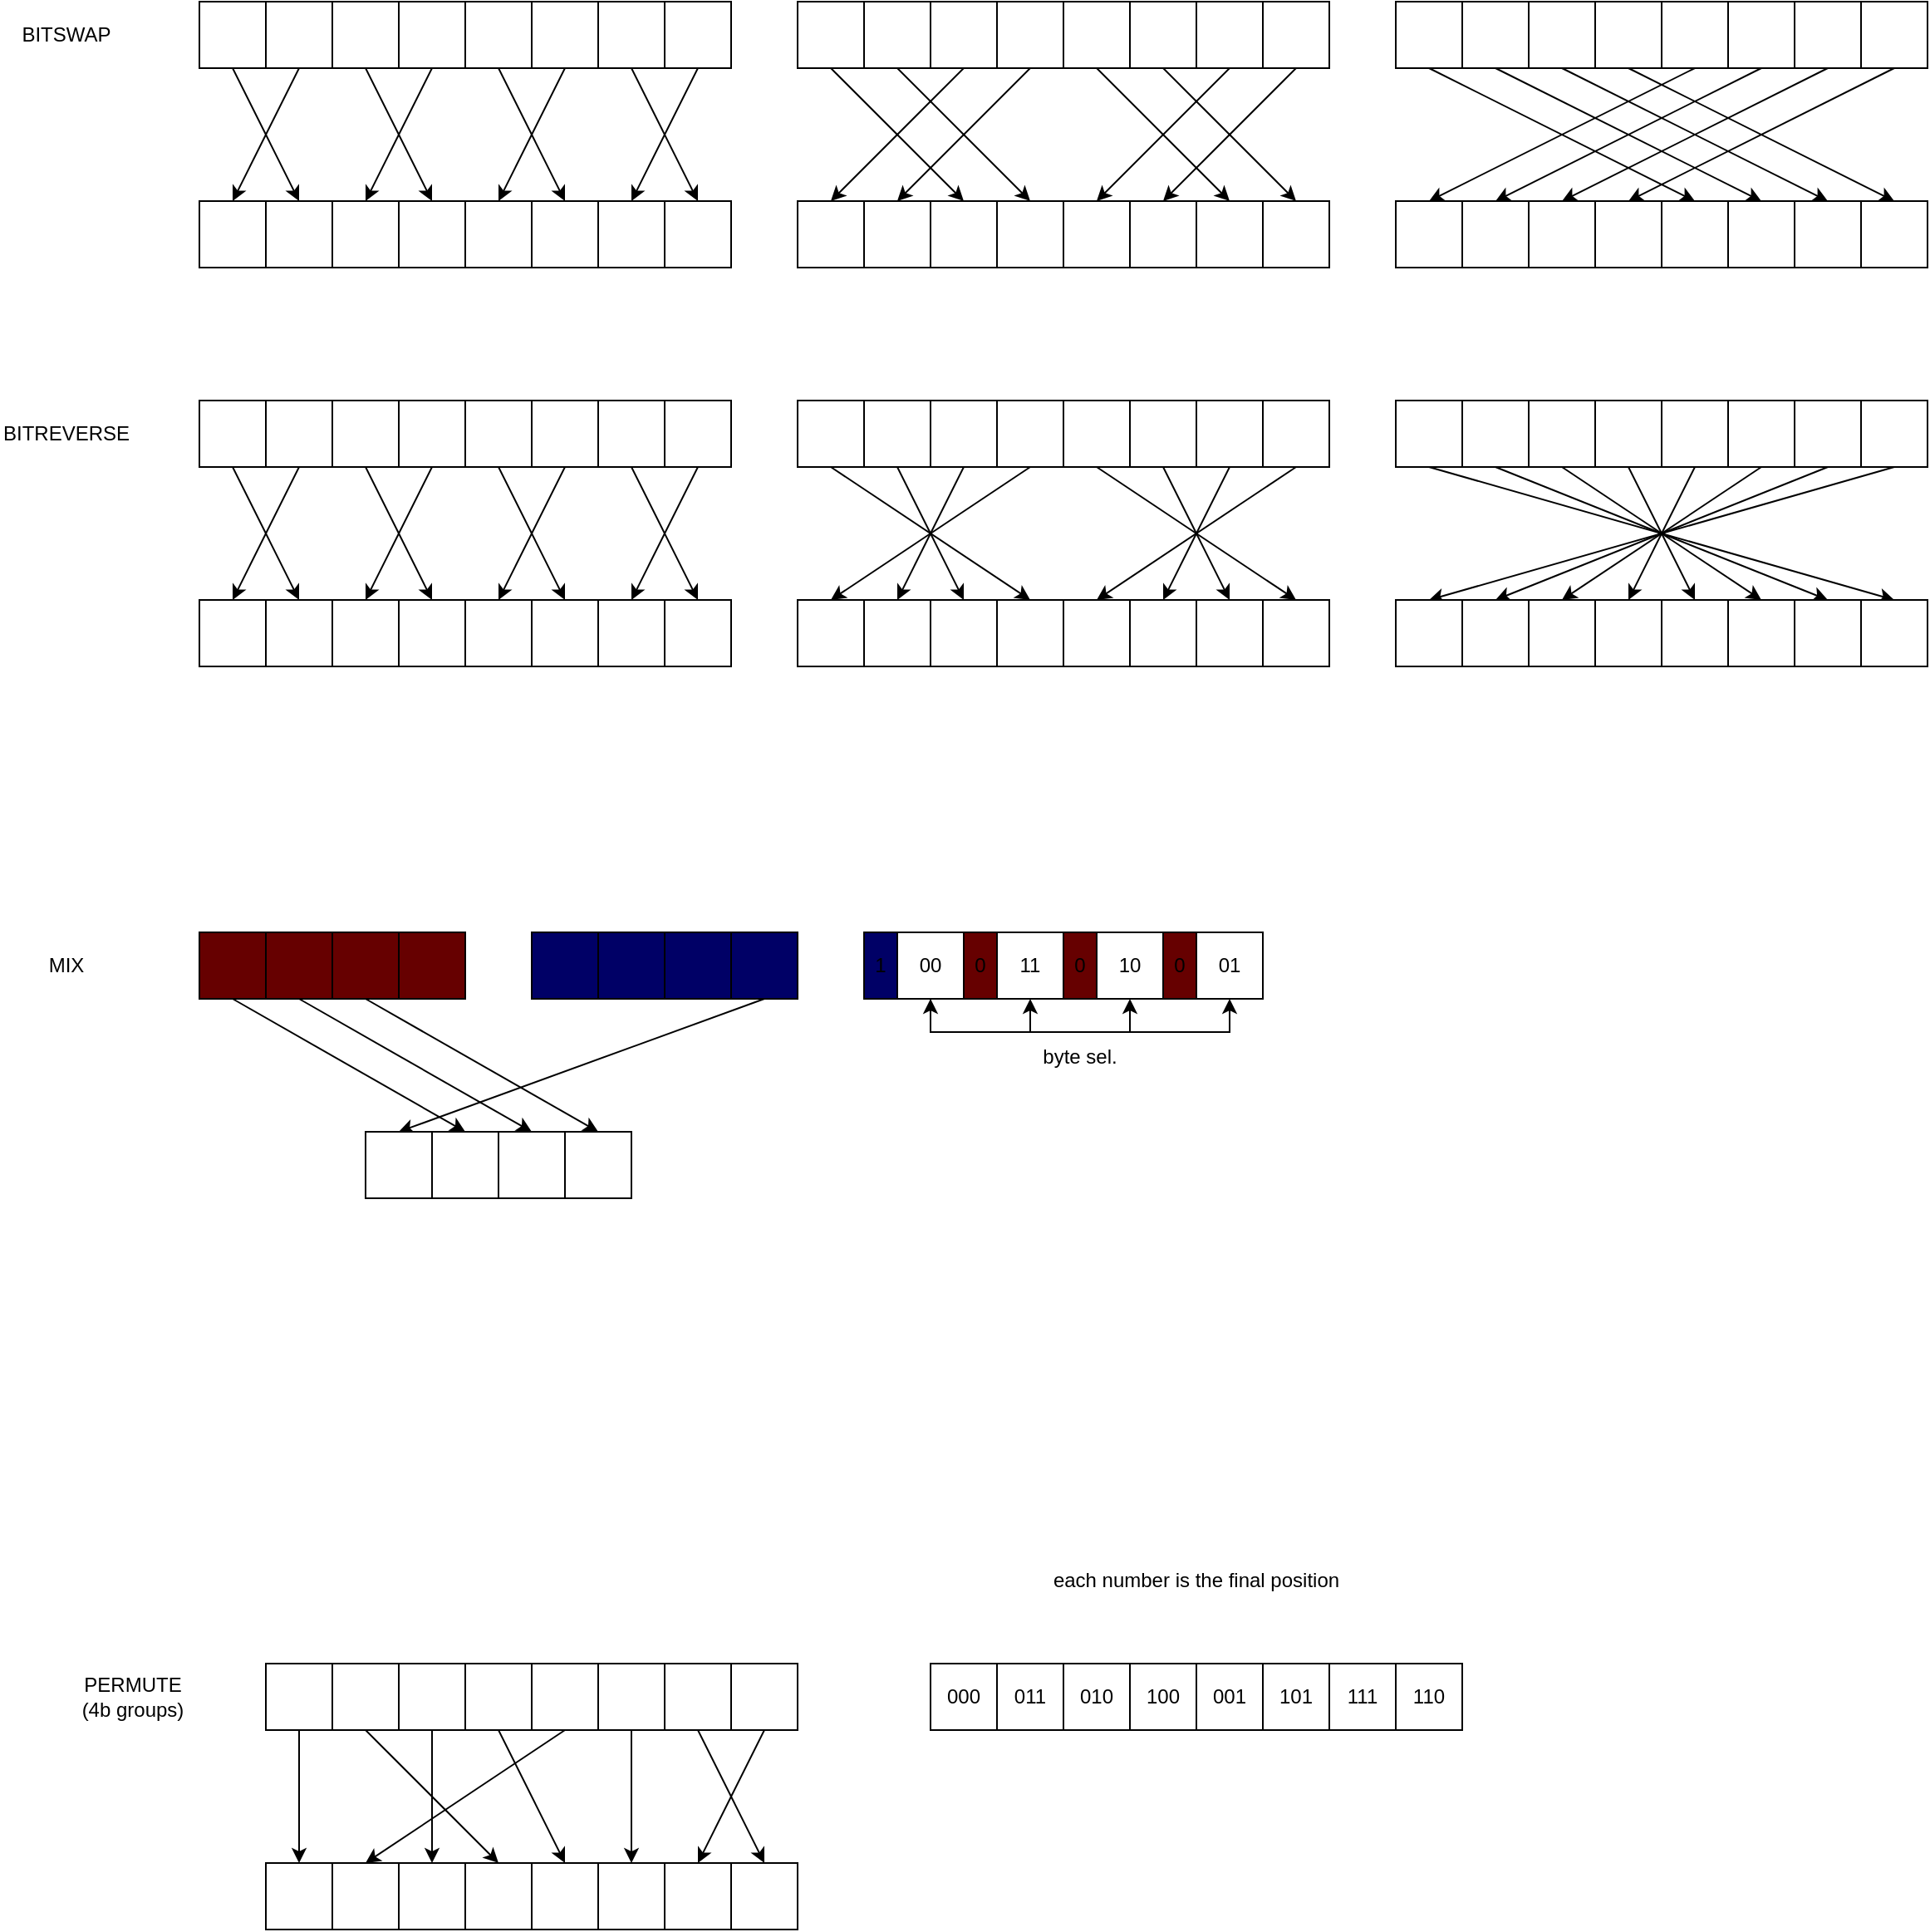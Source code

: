 <mxfile version="24.7.5" pages="3">
  <diagram name="Page-1" id="g-xEHUVCet-0wt9xiEn2">
    <mxGraphModel dx="926" dy="475" grid="1" gridSize="10" guides="0" tooltips="1" connect="1" arrows="1" fold="1" page="1" pageScale="1" pageWidth="4681" pageHeight="3300" math="0" shadow="0">
      <root>
        <mxCell id="0" />
        <mxCell id="1" parent="0" />
        <mxCell id="gq9RI1n04VUrvzgiDH-V-17" style="rounded=0;orthogonalLoop=1;jettySize=auto;html=1;exitX=0.5;exitY=1;exitDx=0;exitDy=0;entryX=0.5;entryY=0;entryDx=0;entryDy=0;" parent="1" source="gq9RI1n04VUrvzgiDH-V-1" target="gq9RI1n04VUrvzgiDH-V-10" edge="1">
          <mxGeometry relative="1" as="geometry" />
        </mxCell>
        <mxCell id="gq9RI1n04VUrvzgiDH-V-1" value="" style="rounded=0;whiteSpace=wrap;html=1;" parent="1" vertex="1">
          <mxGeometry x="1120" y="560" width="40" height="40" as="geometry" />
        </mxCell>
        <mxCell id="gq9RI1n04VUrvzgiDH-V-18" style="rounded=0;orthogonalLoop=1;jettySize=auto;html=1;exitX=0.5;exitY=1;exitDx=0;exitDy=0;entryX=0.5;entryY=0;entryDx=0;entryDy=0;" parent="1" source="gq9RI1n04VUrvzgiDH-V-2" target="gq9RI1n04VUrvzgiDH-V-9" edge="1">
          <mxGeometry relative="1" as="geometry" />
        </mxCell>
        <mxCell id="gq9RI1n04VUrvzgiDH-V-2" value="" style="rounded=0;whiteSpace=wrap;html=1;" parent="1" vertex="1">
          <mxGeometry x="1160" y="560" width="40" height="40" as="geometry" />
        </mxCell>
        <mxCell id="gq9RI1n04VUrvzgiDH-V-19" style="rounded=0;orthogonalLoop=1;jettySize=auto;html=1;exitX=0.5;exitY=1;exitDx=0;exitDy=0;entryX=0.5;entryY=0;entryDx=0;entryDy=0;" parent="1" source="gq9RI1n04VUrvzgiDH-V-3" target="gq9RI1n04VUrvzgiDH-V-12" edge="1">
          <mxGeometry relative="1" as="geometry" />
        </mxCell>
        <mxCell id="gq9RI1n04VUrvzgiDH-V-3" value="" style="rounded=0;whiteSpace=wrap;html=1;" parent="1" vertex="1">
          <mxGeometry x="1200" y="560" width="40" height="40" as="geometry" />
        </mxCell>
        <mxCell id="gq9RI1n04VUrvzgiDH-V-20" style="rounded=0;orthogonalLoop=1;jettySize=auto;html=1;exitX=0.5;exitY=1;exitDx=0;exitDy=0;entryX=0.5;entryY=0;entryDx=0;entryDy=0;" parent="1" source="gq9RI1n04VUrvzgiDH-V-4" target="gq9RI1n04VUrvzgiDH-V-11" edge="1">
          <mxGeometry relative="1" as="geometry" />
        </mxCell>
        <mxCell id="gq9RI1n04VUrvzgiDH-V-4" value="" style="rounded=0;whiteSpace=wrap;html=1;" parent="1" vertex="1">
          <mxGeometry x="1240" y="560" width="40" height="40" as="geometry" />
        </mxCell>
        <mxCell id="gq9RI1n04VUrvzgiDH-V-22" style="rounded=0;orthogonalLoop=1;jettySize=auto;html=1;exitX=0.5;exitY=1;exitDx=0;exitDy=0;entryX=0.5;entryY=0;entryDx=0;entryDy=0;" parent="1" source="gq9RI1n04VUrvzgiDH-V-5" target="gq9RI1n04VUrvzgiDH-V-14" edge="1">
          <mxGeometry relative="1" as="geometry" />
        </mxCell>
        <mxCell id="gq9RI1n04VUrvzgiDH-V-5" value="" style="rounded=0;whiteSpace=wrap;html=1;" parent="1" vertex="1">
          <mxGeometry x="1280" y="560" width="40" height="40" as="geometry" />
        </mxCell>
        <mxCell id="gq9RI1n04VUrvzgiDH-V-21" style="rounded=0;orthogonalLoop=1;jettySize=auto;html=1;exitX=0.5;exitY=1;exitDx=0;exitDy=0;entryX=0.5;entryY=0;entryDx=0;entryDy=0;" parent="1" source="gq9RI1n04VUrvzgiDH-V-6" target="gq9RI1n04VUrvzgiDH-V-13" edge="1">
          <mxGeometry relative="1" as="geometry" />
        </mxCell>
        <mxCell id="gq9RI1n04VUrvzgiDH-V-6" value="" style="rounded=0;whiteSpace=wrap;html=1;" parent="1" vertex="1">
          <mxGeometry x="1320" y="560" width="40" height="40" as="geometry" />
        </mxCell>
        <mxCell id="gq9RI1n04VUrvzgiDH-V-23" style="rounded=0;orthogonalLoop=1;jettySize=auto;html=1;exitX=0.5;exitY=1;exitDx=0;exitDy=0;entryX=0.5;entryY=0;entryDx=0;entryDy=0;" parent="1" source="gq9RI1n04VUrvzgiDH-V-7" target="gq9RI1n04VUrvzgiDH-V-16" edge="1">
          <mxGeometry relative="1" as="geometry" />
        </mxCell>
        <mxCell id="gq9RI1n04VUrvzgiDH-V-7" value="" style="rounded=0;whiteSpace=wrap;html=1;" parent="1" vertex="1">
          <mxGeometry x="1360" y="560" width="40" height="40" as="geometry" />
        </mxCell>
        <mxCell id="gq9RI1n04VUrvzgiDH-V-24" style="rounded=0;orthogonalLoop=1;jettySize=auto;html=1;exitX=0.5;exitY=1;exitDx=0;exitDy=0;entryX=0.5;entryY=0;entryDx=0;entryDy=0;" parent="1" source="gq9RI1n04VUrvzgiDH-V-8" target="gq9RI1n04VUrvzgiDH-V-15" edge="1">
          <mxGeometry relative="1" as="geometry" />
        </mxCell>
        <mxCell id="gq9RI1n04VUrvzgiDH-V-8" value="" style="rounded=0;whiteSpace=wrap;html=1;" parent="1" vertex="1">
          <mxGeometry x="1400" y="560" width="40" height="40" as="geometry" />
        </mxCell>
        <mxCell id="gq9RI1n04VUrvzgiDH-V-9" value="" style="rounded=0;whiteSpace=wrap;html=1;" parent="1" vertex="1">
          <mxGeometry x="1120" y="680" width="40" height="40" as="geometry" />
        </mxCell>
        <mxCell id="gq9RI1n04VUrvzgiDH-V-10" value="" style="rounded=0;whiteSpace=wrap;html=1;" parent="1" vertex="1">
          <mxGeometry x="1160" y="680" width="40" height="40" as="geometry" />
        </mxCell>
        <mxCell id="gq9RI1n04VUrvzgiDH-V-11" value="" style="rounded=0;whiteSpace=wrap;html=1;" parent="1" vertex="1">
          <mxGeometry x="1200" y="680" width="40" height="40" as="geometry" />
        </mxCell>
        <mxCell id="gq9RI1n04VUrvzgiDH-V-12" value="" style="rounded=0;whiteSpace=wrap;html=1;" parent="1" vertex="1">
          <mxGeometry x="1240" y="680" width="40" height="40" as="geometry" />
        </mxCell>
        <mxCell id="gq9RI1n04VUrvzgiDH-V-13" value="" style="rounded=0;whiteSpace=wrap;html=1;" parent="1" vertex="1">
          <mxGeometry x="1280" y="680" width="40" height="40" as="geometry" />
        </mxCell>
        <mxCell id="gq9RI1n04VUrvzgiDH-V-14" value="" style="rounded=0;whiteSpace=wrap;html=1;" parent="1" vertex="1">
          <mxGeometry x="1320" y="680" width="40" height="40" as="geometry" />
        </mxCell>
        <mxCell id="gq9RI1n04VUrvzgiDH-V-15" value="" style="rounded=0;whiteSpace=wrap;html=1;" parent="1" vertex="1">
          <mxGeometry x="1360" y="680" width="40" height="40" as="geometry" />
        </mxCell>
        <mxCell id="gq9RI1n04VUrvzgiDH-V-16" value="" style="rounded=0;whiteSpace=wrap;html=1;" parent="1" vertex="1">
          <mxGeometry x="1400" y="680" width="40" height="40" as="geometry" />
        </mxCell>
        <mxCell id="gq9RI1n04VUrvzgiDH-V-49" style="rounded=0;orthogonalLoop=1;jettySize=auto;html=1;exitX=0.5;exitY=1;exitDx=0;exitDy=0;entryX=0.5;entryY=0;entryDx=0;entryDy=0;" parent="1" source="gq9RI1n04VUrvzgiDH-V-26" target="gq9RI1n04VUrvzgiDH-V-43" edge="1">
          <mxGeometry relative="1" as="geometry" />
        </mxCell>
        <mxCell id="gq9RI1n04VUrvzgiDH-V-26" value="" style="rounded=0;whiteSpace=wrap;html=1;" parent="1" vertex="1">
          <mxGeometry x="1480" y="560" width="40" height="40" as="geometry" />
        </mxCell>
        <mxCell id="gq9RI1n04VUrvzgiDH-V-50" style="rounded=0;orthogonalLoop=1;jettySize=auto;html=1;exitX=0.5;exitY=1;exitDx=0;exitDy=0;entryX=0.5;entryY=0;entryDx=0;entryDy=0;" parent="1" source="gq9RI1n04VUrvzgiDH-V-28" target="gq9RI1n04VUrvzgiDH-V-44" edge="1">
          <mxGeometry relative="1" as="geometry" />
        </mxCell>
        <mxCell id="gq9RI1n04VUrvzgiDH-V-28" value="" style="rounded=0;whiteSpace=wrap;html=1;" parent="1" vertex="1">
          <mxGeometry x="1520" y="560" width="40" height="40" as="geometry" />
        </mxCell>
        <mxCell id="gq9RI1n04VUrvzgiDH-V-51" style="rounded=0;orthogonalLoop=1;jettySize=auto;html=1;exitX=0.5;exitY=1;exitDx=0;exitDy=0;entryX=0.5;entryY=0;entryDx=0;entryDy=0;" parent="1" source="gq9RI1n04VUrvzgiDH-V-30" target="gq9RI1n04VUrvzgiDH-V-41" edge="1">
          <mxGeometry relative="1" as="geometry" />
        </mxCell>
        <mxCell id="gq9RI1n04VUrvzgiDH-V-30" value="" style="rounded=0;whiteSpace=wrap;html=1;" parent="1" vertex="1">
          <mxGeometry x="1560" y="560" width="40" height="40" as="geometry" />
        </mxCell>
        <mxCell id="gq9RI1n04VUrvzgiDH-V-52" style="rounded=0;orthogonalLoop=1;jettySize=auto;html=1;exitX=0.5;exitY=1;exitDx=0;exitDy=0;entryX=0.5;entryY=0;entryDx=0;entryDy=0;" parent="1" source="gq9RI1n04VUrvzgiDH-V-32" target="gq9RI1n04VUrvzgiDH-V-42" edge="1">
          <mxGeometry relative="1" as="geometry" />
        </mxCell>
        <mxCell id="gq9RI1n04VUrvzgiDH-V-32" value="" style="rounded=0;whiteSpace=wrap;html=1;" parent="1" vertex="1">
          <mxGeometry x="1600" y="560" width="40" height="40" as="geometry" />
        </mxCell>
        <mxCell id="gq9RI1n04VUrvzgiDH-V-53" style="rounded=0;orthogonalLoop=1;jettySize=auto;html=1;exitX=0.5;exitY=1;exitDx=0;exitDy=0;entryX=0.5;entryY=0;entryDx=0;entryDy=0;" parent="1" source="gq9RI1n04VUrvzgiDH-V-34" target="gq9RI1n04VUrvzgiDH-V-47" edge="1">
          <mxGeometry relative="1" as="geometry" />
        </mxCell>
        <mxCell id="gq9RI1n04VUrvzgiDH-V-34" value="" style="rounded=0;whiteSpace=wrap;html=1;" parent="1" vertex="1">
          <mxGeometry x="1640" y="560" width="40" height="40" as="geometry" />
        </mxCell>
        <mxCell id="gq9RI1n04VUrvzgiDH-V-54" style="rounded=0;orthogonalLoop=1;jettySize=auto;html=1;exitX=0.5;exitY=1;exitDx=0;exitDy=0;entryX=0.5;entryY=0;entryDx=0;entryDy=0;" parent="1" source="gq9RI1n04VUrvzgiDH-V-36" target="gq9RI1n04VUrvzgiDH-V-48" edge="1">
          <mxGeometry relative="1" as="geometry" />
        </mxCell>
        <mxCell id="gq9RI1n04VUrvzgiDH-V-36" value="" style="rounded=0;whiteSpace=wrap;html=1;" parent="1" vertex="1">
          <mxGeometry x="1680" y="560" width="40" height="40" as="geometry" />
        </mxCell>
        <mxCell id="gq9RI1n04VUrvzgiDH-V-55" style="rounded=0;orthogonalLoop=1;jettySize=auto;html=1;exitX=0.5;exitY=1;exitDx=0;exitDy=0;entryX=0.5;entryY=0;entryDx=0;entryDy=0;" parent="1" source="gq9RI1n04VUrvzgiDH-V-38" target="gq9RI1n04VUrvzgiDH-V-45" edge="1">
          <mxGeometry relative="1" as="geometry" />
        </mxCell>
        <mxCell id="gq9RI1n04VUrvzgiDH-V-38" value="" style="rounded=0;whiteSpace=wrap;html=1;" parent="1" vertex="1">
          <mxGeometry x="1720" y="560" width="40" height="40" as="geometry" />
        </mxCell>
        <mxCell id="gq9RI1n04VUrvzgiDH-V-56" style="rounded=0;orthogonalLoop=1;jettySize=auto;html=1;exitX=0.5;exitY=1;exitDx=0;exitDy=0;entryX=0.5;entryY=0;entryDx=0;entryDy=0;" parent="1" source="gq9RI1n04VUrvzgiDH-V-40" target="gq9RI1n04VUrvzgiDH-V-46" edge="1">
          <mxGeometry relative="1" as="geometry" />
        </mxCell>
        <mxCell id="gq9RI1n04VUrvzgiDH-V-40" value="" style="rounded=0;whiteSpace=wrap;html=1;" parent="1" vertex="1">
          <mxGeometry x="1760" y="560" width="40" height="40" as="geometry" />
        </mxCell>
        <mxCell id="gq9RI1n04VUrvzgiDH-V-41" value="" style="rounded=0;whiteSpace=wrap;html=1;" parent="1" vertex="1">
          <mxGeometry x="1480" y="680" width="40" height="40" as="geometry" />
        </mxCell>
        <mxCell id="gq9RI1n04VUrvzgiDH-V-42" value="" style="rounded=0;whiteSpace=wrap;html=1;" parent="1" vertex="1">
          <mxGeometry x="1520" y="680" width="40" height="40" as="geometry" />
        </mxCell>
        <mxCell id="gq9RI1n04VUrvzgiDH-V-43" value="" style="rounded=0;whiteSpace=wrap;html=1;" parent="1" vertex="1">
          <mxGeometry x="1560" y="680" width="40" height="40" as="geometry" />
        </mxCell>
        <mxCell id="gq9RI1n04VUrvzgiDH-V-44" value="" style="rounded=0;whiteSpace=wrap;html=1;" parent="1" vertex="1">
          <mxGeometry x="1600" y="680" width="40" height="40" as="geometry" />
        </mxCell>
        <mxCell id="gq9RI1n04VUrvzgiDH-V-45" value="" style="rounded=0;whiteSpace=wrap;html=1;" parent="1" vertex="1">
          <mxGeometry x="1640" y="680" width="40" height="40" as="geometry" />
        </mxCell>
        <mxCell id="gq9RI1n04VUrvzgiDH-V-46" value="" style="rounded=0;whiteSpace=wrap;html=1;" parent="1" vertex="1">
          <mxGeometry x="1680" y="680" width="40" height="40" as="geometry" />
        </mxCell>
        <mxCell id="gq9RI1n04VUrvzgiDH-V-47" value="" style="rounded=0;whiteSpace=wrap;html=1;" parent="1" vertex="1">
          <mxGeometry x="1720" y="680" width="40" height="40" as="geometry" />
        </mxCell>
        <mxCell id="gq9RI1n04VUrvzgiDH-V-48" value="" style="rounded=0;whiteSpace=wrap;html=1;" parent="1" vertex="1">
          <mxGeometry x="1760" y="680" width="40" height="40" as="geometry" />
        </mxCell>
        <mxCell id="gq9RI1n04VUrvzgiDH-V-84" style="rounded=0;orthogonalLoop=1;jettySize=auto;html=1;exitX=0.5;exitY=1;exitDx=0;exitDy=0;entryX=0.5;entryY=0;entryDx=0;entryDy=0;" parent="1" source="gq9RI1n04VUrvzgiDH-V-58" target="gq9RI1n04VUrvzgiDH-V-77" edge="1">
          <mxGeometry relative="1" as="geometry" />
        </mxCell>
        <mxCell id="gq9RI1n04VUrvzgiDH-V-58" value="" style="rounded=0;whiteSpace=wrap;html=1;" parent="1" vertex="1">
          <mxGeometry x="1840" y="560" width="40" height="40" as="geometry" />
        </mxCell>
        <mxCell id="gq9RI1n04VUrvzgiDH-V-83" style="rounded=0;orthogonalLoop=1;jettySize=auto;html=1;exitX=0.5;exitY=1;exitDx=0;exitDy=0;entryX=0.5;entryY=0;entryDx=0;entryDy=0;" parent="1" source="gq9RI1n04VUrvzgiDH-V-60" target="gq9RI1n04VUrvzgiDH-V-78" edge="1">
          <mxGeometry relative="1" as="geometry" />
        </mxCell>
        <mxCell id="gq9RI1n04VUrvzgiDH-V-60" value="" style="rounded=0;whiteSpace=wrap;html=1;" parent="1" vertex="1">
          <mxGeometry x="1880" y="560" width="40" height="40" as="geometry" />
        </mxCell>
        <mxCell id="gq9RI1n04VUrvzgiDH-V-82" style="rounded=0;orthogonalLoop=1;jettySize=auto;html=1;exitX=0.5;exitY=1;exitDx=0;exitDy=0;entryX=0.5;entryY=0;entryDx=0;entryDy=0;" parent="1" source="gq9RI1n04VUrvzgiDH-V-62" target="gq9RI1n04VUrvzgiDH-V-79" edge="1">
          <mxGeometry relative="1" as="geometry" />
        </mxCell>
        <mxCell id="gq9RI1n04VUrvzgiDH-V-62" value="" style="rounded=0;whiteSpace=wrap;html=1;" parent="1" vertex="1">
          <mxGeometry x="1920" y="560" width="40" height="40" as="geometry" />
        </mxCell>
        <mxCell id="gq9RI1n04VUrvzgiDH-V-81" style="rounded=0;orthogonalLoop=1;jettySize=auto;html=1;exitX=0.5;exitY=1;exitDx=0;exitDy=0;entryX=0.5;entryY=0;entryDx=0;entryDy=0;" parent="1" source="gq9RI1n04VUrvzgiDH-V-64" target="gq9RI1n04VUrvzgiDH-V-80" edge="1">
          <mxGeometry relative="1" as="geometry" />
        </mxCell>
        <mxCell id="gq9RI1n04VUrvzgiDH-V-64" value="" style="rounded=0;whiteSpace=wrap;html=1;" parent="1" vertex="1">
          <mxGeometry x="1960" y="560" width="40" height="40" as="geometry" />
        </mxCell>
        <mxCell id="gq9RI1n04VUrvzgiDH-V-85" style="rounded=0;orthogonalLoop=1;jettySize=auto;html=1;exitX=0.5;exitY=1;exitDx=0;exitDy=0;entryX=0.5;entryY=0;entryDx=0;entryDy=0;" parent="1" source="gq9RI1n04VUrvzgiDH-V-66" target="gq9RI1n04VUrvzgiDH-V-73" edge="1">
          <mxGeometry relative="1" as="geometry" />
        </mxCell>
        <mxCell id="gq9RI1n04VUrvzgiDH-V-66" value="" style="rounded=0;whiteSpace=wrap;html=1;" parent="1" vertex="1">
          <mxGeometry x="2000" y="560" width="40" height="40" as="geometry" />
        </mxCell>
        <mxCell id="gq9RI1n04VUrvzgiDH-V-86" style="rounded=0;orthogonalLoop=1;jettySize=auto;html=1;exitX=0.5;exitY=1;exitDx=0;exitDy=0;entryX=0.5;entryY=0;entryDx=0;entryDy=0;" parent="1" source="gq9RI1n04VUrvzgiDH-V-68" target="gq9RI1n04VUrvzgiDH-V-74" edge="1">
          <mxGeometry relative="1" as="geometry" />
        </mxCell>
        <mxCell id="gq9RI1n04VUrvzgiDH-V-68" value="" style="rounded=0;whiteSpace=wrap;html=1;" parent="1" vertex="1">
          <mxGeometry x="2040" y="560" width="40" height="40" as="geometry" />
        </mxCell>
        <mxCell id="gq9RI1n04VUrvzgiDH-V-87" style="rounded=0;orthogonalLoop=1;jettySize=auto;html=1;exitX=0.5;exitY=1;exitDx=0;exitDy=0;entryX=0.5;entryY=0;entryDx=0;entryDy=0;" parent="1" source="gq9RI1n04VUrvzgiDH-V-70" target="gq9RI1n04VUrvzgiDH-V-75" edge="1">
          <mxGeometry relative="1" as="geometry" />
        </mxCell>
        <mxCell id="gq9RI1n04VUrvzgiDH-V-70" value="" style="rounded=0;whiteSpace=wrap;html=1;" parent="1" vertex="1">
          <mxGeometry x="2080" y="560" width="40" height="40" as="geometry" />
        </mxCell>
        <mxCell id="gq9RI1n04VUrvzgiDH-V-88" style="rounded=0;orthogonalLoop=1;jettySize=auto;html=1;exitX=0.5;exitY=1;exitDx=0;exitDy=0;entryX=0.5;entryY=0;entryDx=0;entryDy=0;" parent="1" source="gq9RI1n04VUrvzgiDH-V-72" target="gq9RI1n04VUrvzgiDH-V-76" edge="1">
          <mxGeometry relative="1" as="geometry" />
        </mxCell>
        <mxCell id="gq9RI1n04VUrvzgiDH-V-72" value="" style="rounded=0;whiteSpace=wrap;html=1;" parent="1" vertex="1">
          <mxGeometry x="2120" y="560" width="40" height="40" as="geometry" />
        </mxCell>
        <mxCell id="gq9RI1n04VUrvzgiDH-V-73" value="" style="rounded=0;whiteSpace=wrap;html=1;" parent="1" vertex="1">
          <mxGeometry x="1840" y="680" width="40" height="40" as="geometry" />
        </mxCell>
        <mxCell id="gq9RI1n04VUrvzgiDH-V-74" value="" style="rounded=0;whiteSpace=wrap;html=1;" parent="1" vertex="1">
          <mxGeometry x="1880" y="680" width="40" height="40" as="geometry" />
        </mxCell>
        <mxCell id="gq9RI1n04VUrvzgiDH-V-75" value="" style="rounded=0;whiteSpace=wrap;html=1;" parent="1" vertex="1">
          <mxGeometry x="1920" y="680" width="40" height="40" as="geometry" />
        </mxCell>
        <mxCell id="gq9RI1n04VUrvzgiDH-V-76" value="" style="rounded=0;whiteSpace=wrap;html=1;" parent="1" vertex="1">
          <mxGeometry x="1960" y="680" width="40" height="40" as="geometry" />
        </mxCell>
        <mxCell id="gq9RI1n04VUrvzgiDH-V-77" value="" style="rounded=0;whiteSpace=wrap;html=1;" parent="1" vertex="1">
          <mxGeometry x="2000" y="680" width="40" height="40" as="geometry" />
        </mxCell>
        <mxCell id="gq9RI1n04VUrvzgiDH-V-78" value="" style="rounded=0;whiteSpace=wrap;html=1;" parent="1" vertex="1">
          <mxGeometry x="2040" y="680" width="40" height="40" as="geometry" />
        </mxCell>
        <mxCell id="gq9RI1n04VUrvzgiDH-V-79" value="" style="rounded=0;whiteSpace=wrap;html=1;" parent="1" vertex="1">
          <mxGeometry x="2080" y="680" width="40" height="40" as="geometry" />
        </mxCell>
        <mxCell id="gq9RI1n04VUrvzgiDH-V-80" value="" style="rounded=0;whiteSpace=wrap;html=1;" parent="1" vertex="1">
          <mxGeometry x="2120" y="680" width="40" height="40" as="geometry" />
        </mxCell>
        <mxCell id="gq9RI1n04VUrvzgiDH-V-89" style="rounded=0;orthogonalLoop=1;jettySize=auto;html=1;exitX=0.5;exitY=1;exitDx=0;exitDy=0;entryX=0.5;entryY=0;entryDx=0;entryDy=0;" parent="1" source="gq9RI1n04VUrvzgiDH-V-90" target="gq9RI1n04VUrvzgiDH-V-106" edge="1">
          <mxGeometry relative="1" as="geometry" />
        </mxCell>
        <mxCell id="gq9RI1n04VUrvzgiDH-V-90" value="" style="rounded=0;whiteSpace=wrap;html=1;" parent="1" vertex="1">
          <mxGeometry x="1120" y="800" width="40" height="40" as="geometry" />
        </mxCell>
        <mxCell id="gq9RI1n04VUrvzgiDH-V-91" style="rounded=0;orthogonalLoop=1;jettySize=auto;html=1;exitX=0.5;exitY=1;exitDx=0;exitDy=0;entryX=0.5;entryY=0;entryDx=0;entryDy=0;" parent="1" source="gq9RI1n04VUrvzgiDH-V-92" target="gq9RI1n04VUrvzgiDH-V-105" edge="1">
          <mxGeometry relative="1" as="geometry" />
        </mxCell>
        <mxCell id="gq9RI1n04VUrvzgiDH-V-92" value="" style="rounded=0;whiteSpace=wrap;html=1;" parent="1" vertex="1">
          <mxGeometry x="1160" y="800" width="40" height="40" as="geometry" />
        </mxCell>
        <mxCell id="gq9RI1n04VUrvzgiDH-V-93" style="rounded=0;orthogonalLoop=1;jettySize=auto;html=1;exitX=0.5;exitY=1;exitDx=0;exitDy=0;entryX=0.5;entryY=0;entryDx=0;entryDy=0;" parent="1" source="gq9RI1n04VUrvzgiDH-V-94" target="gq9RI1n04VUrvzgiDH-V-108" edge="1">
          <mxGeometry relative="1" as="geometry" />
        </mxCell>
        <mxCell id="gq9RI1n04VUrvzgiDH-V-94" value="" style="rounded=0;whiteSpace=wrap;html=1;" parent="1" vertex="1">
          <mxGeometry x="1200" y="800" width="40" height="40" as="geometry" />
        </mxCell>
        <mxCell id="gq9RI1n04VUrvzgiDH-V-95" style="rounded=0;orthogonalLoop=1;jettySize=auto;html=1;exitX=0.5;exitY=1;exitDx=0;exitDy=0;entryX=0.5;entryY=0;entryDx=0;entryDy=0;" parent="1" source="gq9RI1n04VUrvzgiDH-V-96" target="gq9RI1n04VUrvzgiDH-V-107" edge="1">
          <mxGeometry relative="1" as="geometry" />
        </mxCell>
        <mxCell id="gq9RI1n04VUrvzgiDH-V-96" value="" style="rounded=0;whiteSpace=wrap;html=1;" parent="1" vertex="1">
          <mxGeometry x="1240" y="800" width="40" height="40" as="geometry" />
        </mxCell>
        <mxCell id="gq9RI1n04VUrvzgiDH-V-97" style="rounded=0;orthogonalLoop=1;jettySize=auto;html=1;exitX=0.5;exitY=1;exitDx=0;exitDy=0;entryX=0.5;entryY=0;entryDx=0;entryDy=0;" parent="1" source="gq9RI1n04VUrvzgiDH-V-98" target="gq9RI1n04VUrvzgiDH-V-110" edge="1">
          <mxGeometry relative="1" as="geometry" />
        </mxCell>
        <mxCell id="gq9RI1n04VUrvzgiDH-V-98" value="" style="rounded=0;whiteSpace=wrap;html=1;" parent="1" vertex="1">
          <mxGeometry x="1280" y="800" width="40" height="40" as="geometry" />
        </mxCell>
        <mxCell id="gq9RI1n04VUrvzgiDH-V-99" style="rounded=0;orthogonalLoop=1;jettySize=auto;html=1;exitX=0.5;exitY=1;exitDx=0;exitDy=0;entryX=0.5;entryY=0;entryDx=0;entryDy=0;" parent="1" source="gq9RI1n04VUrvzgiDH-V-100" target="gq9RI1n04VUrvzgiDH-V-109" edge="1">
          <mxGeometry relative="1" as="geometry" />
        </mxCell>
        <mxCell id="gq9RI1n04VUrvzgiDH-V-100" value="" style="rounded=0;whiteSpace=wrap;html=1;" parent="1" vertex="1">
          <mxGeometry x="1320" y="800" width="40" height="40" as="geometry" />
        </mxCell>
        <mxCell id="gq9RI1n04VUrvzgiDH-V-101" style="rounded=0;orthogonalLoop=1;jettySize=auto;html=1;exitX=0.5;exitY=1;exitDx=0;exitDy=0;entryX=0.5;entryY=0;entryDx=0;entryDy=0;" parent="1" source="gq9RI1n04VUrvzgiDH-V-102" target="gq9RI1n04VUrvzgiDH-V-112" edge="1">
          <mxGeometry relative="1" as="geometry" />
        </mxCell>
        <mxCell id="gq9RI1n04VUrvzgiDH-V-102" value="" style="rounded=0;whiteSpace=wrap;html=1;" parent="1" vertex="1">
          <mxGeometry x="1360" y="800" width="40" height="40" as="geometry" />
        </mxCell>
        <mxCell id="gq9RI1n04VUrvzgiDH-V-103" style="rounded=0;orthogonalLoop=1;jettySize=auto;html=1;exitX=0.5;exitY=1;exitDx=0;exitDy=0;entryX=0.5;entryY=0;entryDx=0;entryDy=0;" parent="1" source="gq9RI1n04VUrvzgiDH-V-104" target="gq9RI1n04VUrvzgiDH-V-111" edge="1">
          <mxGeometry relative="1" as="geometry" />
        </mxCell>
        <mxCell id="gq9RI1n04VUrvzgiDH-V-104" value="" style="rounded=0;whiteSpace=wrap;html=1;" parent="1" vertex="1">
          <mxGeometry x="1400" y="800" width="40" height="40" as="geometry" />
        </mxCell>
        <mxCell id="gq9RI1n04VUrvzgiDH-V-105" value="" style="rounded=0;whiteSpace=wrap;html=1;" parent="1" vertex="1">
          <mxGeometry x="1120" y="920" width="40" height="40" as="geometry" />
        </mxCell>
        <mxCell id="gq9RI1n04VUrvzgiDH-V-106" value="" style="rounded=0;whiteSpace=wrap;html=1;" parent="1" vertex="1">
          <mxGeometry x="1160" y="920" width="40" height="40" as="geometry" />
        </mxCell>
        <mxCell id="gq9RI1n04VUrvzgiDH-V-107" value="" style="rounded=0;whiteSpace=wrap;html=1;" parent="1" vertex="1">
          <mxGeometry x="1200" y="920" width="40" height="40" as="geometry" />
        </mxCell>
        <mxCell id="gq9RI1n04VUrvzgiDH-V-108" value="" style="rounded=0;whiteSpace=wrap;html=1;" parent="1" vertex="1">
          <mxGeometry x="1240" y="920" width="40" height="40" as="geometry" />
        </mxCell>
        <mxCell id="gq9RI1n04VUrvzgiDH-V-109" value="" style="rounded=0;whiteSpace=wrap;html=1;" parent="1" vertex="1">
          <mxGeometry x="1280" y="920" width="40" height="40" as="geometry" />
        </mxCell>
        <mxCell id="gq9RI1n04VUrvzgiDH-V-110" value="" style="rounded=0;whiteSpace=wrap;html=1;" parent="1" vertex="1">
          <mxGeometry x="1320" y="920" width="40" height="40" as="geometry" />
        </mxCell>
        <mxCell id="gq9RI1n04VUrvzgiDH-V-111" value="" style="rounded=0;whiteSpace=wrap;html=1;" parent="1" vertex="1">
          <mxGeometry x="1360" y="920" width="40" height="40" as="geometry" />
        </mxCell>
        <mxCell id="gq9RI1n04VUrvzgiDH-V-112" value="" style="rounded=0;whiteSpace=wrap;html=1;" parent="1" vertex="1">
          <mxGeometry x="1400" y="920" width="40" height="40" as="geometry" />
        </mxCell>
        <mxCell id="gq9RI1n04VUrvzgiDH-V-138" style="rounded=0;orthogonalLoop=1;jettySize=auto;html=1;exitX=0.5;exitY=1;exitDx=0;exitDy=0;entryX=0.5;entryY=0;entryDx=0;entryDy=0;" parent="1" source="gq9RI1n04VUrvzgiDH-V-114" target="gq9RI1n04VUrvzgiDH-V-132" edge="1">
          <mxGeometry relative="1" as="geometry" />
        </mxCell>
        <mxCell id="gq9RI1n04VUrvzgiDH-V-114" value="" style="rounded=0;whiteSpace=wrap;html=1;" parent="1" vertex="1">
          <mxGeometry x="1480" y="800" width="40" height="40" as="geometry" />
        </mxCell>
        <mxCell id="gq9RI1n04VUrvzgiDH-V-139" style="rounded=0;orthogonalLoop=1;jettySize=auto;html=1;exitX=0.5;exitY=1;exitDx=0;exitDy=0;entryX=0.5;entryY=0;entryDx=0;entryDy=0;" parent="1" source="gq9RI1n04VUrvzgiDH-V-116" target="gq9RI1n04VUrvzgiDH-V-131" edge="1">
          <mxGeometry relative="1" as="geometry" />
        </mxCell>
        <mxCell id="gq9RI1n04VUrvzgiDH-V-116" value="" style="rounded=0;whiteSpace=wrap;html=1;" parent="1" vertex="1">
          <mxGeometry x="1520" y="800" width="40" height="40" as="geometry" />
        </mxCell>
        <mxCell id="gq9RI1n04VUrvzgiDH-V-140" style="rounded=0;orthogonalLoop=1;jettySize=auto;html=1;exitX=0.5;exitY=1;exitDx=0;exitDy=0;entryX=0.5;entryY=0;entryDx=0;entryDy=0;" parent="1" source="gq9RI1n04VUrvzgiDH-V-118" target="gq9RI1n04VUrvzgiDH-V-130" edge="1">
          <mxGeometry relative="1" as="geometry" />
        </mxCell>
        <mxCell id="gq9RI1n04VUrvzgiDH-V-118" value="" style="rounded=0;whiteSpace=wrap;html=1;" parent="1" vertex="1">
          <mxGeometry x="1560" y="800" width="40" height="40" as="geometry" />
        </mxCell>
        <mxCell id="gq9RI1n04VUrvzgiDH-V-141" style="rounded=0;orthogonalLoop=1;jettySize=auto;html=1;exitX=0.5;exitY=1;exitDx=0;exitDy=0;entryX=0.5;entryY=0;entryDx=0;entryDy=0;" parent="1" source="gq9RI1n04VUrvzgiDH-V-120" target="gq9RI1n04VUrvzgiDH-V-129" edge="1">
          <mxGeometry relative="1" as="geometry" />
        </mxCell>
        <mxCell id="gq9RI1n04VUrvzgiDH-V-120" value="" style="rounded=0;whiteSpace=wrap;html=1;" parent="1" vertex="1">
          <mxGeometry x="1600" y="800" width="40" height="40" as="geometry" />
        </mxCell>
        <mxCell id="gq9RI1n04VUrvzgiDH-V-122" value="" style="rounded=0;whiteSpace=wrap;html=1;" parent="1" vertex="1">
          <mxGeometry x="1640" y="800" width="40" height="40" as="geometry" />
        </mxCell>
        <mxCell id="gq9RI1n04VUrvzgiDH-V-124" value="" style="rounded=0;whiteSpace=wrap;html=1;" parent="1" vertex="1">
          <mxGeometry x="1680" y="800" width="40" height="40" as="geometry" />
        </mxCell>
        <mxCell id="gq9RI1n04VUrvzgiDH-V-126" value="" style="rounded=0;whiteSpace=wrap;html=1;" parent="1" vertex="1">
          <mxGeometry x="1720" y="800" width="40" height="40" as="geometry" />
        </mxCell>
        <mxCell id="gq9RI1n04VUrvzgiDH-V-128" value="" style="rounded=0;whiteSpace=wrap;html=1;" parent="1" vertex="1">
          <mxGeometry x="1760" y="800" width="40" height="40" as="geometry" />
        </mxCell>
        <mxCell id="gq9RI1n04VUrvzgiDH-V-129" value="" style="rounded=0;whiteSpace=wrap;html=1;" parent="1" vertex="1">
          <mxGeometry x="1480" y="920" width="40" height="40" as="geometry" />
        </mxCell>
        <mxCell id="gq9RI1n04VUrvzgiDH-V-130" value="" style="rounded=0;whiteSpace=wrap;html=1;" parent="1" vertex="1">
          <mxGeometry x="1520" y="920" width="40" height="40" as="geometry" />
        </mxCell>
        <mxCell id="gq9RI1n04VUrvzgiDH-V-131" value="" style="rounded=0;whiteSpace=wrap;html=1;" parent="1" vertex="1">
          <mxGeometry x="1560" y="920" width="40" height="40" as="geometry" />
        </mxCell>
        <mxCell id="gq9RI1n04VUrvzgiDH-V-132" value="" style="rounded=0;whiteSpace=wrap;html=1;" parent="1" vertex="1">
          <mxGeometry x="1600" y="920" width="40" height="40" as="geometry" />
        </mxCell>
        <mxCell id="gq9RI1n04VUrvzgiDH-V-133" value="" style="rounded=0;whiteSpace=wrap;html=1;" parent="1" vertex="1">
          <mxGeometry x="1640" y="920" width="40" height="40" as="geometry" />
        </mxCell>
        <mxCell id="gq9RI1n04VUrvzgiDH-V-134" value="" style="rounded=0;whiteSpace=wrap;html=1;" parent="1" vertex="1">
          <mxGeometry x="1680" y="920" width="40" height="40" as="geometry" />
        </mxCell>
        <mxCell id="gq9RI1n04VUrvzgiDH-V-135" value="" style="rounded=0;whiteSpace=wrap;html=1;" parent="1" vertex="1">
          <mxGeometry x="1720" y="920" width="40" height="40" as="geometry" />
        </mxCell>
        <mxCell id="gq9RI1n04VUrvzgiDH-V-136" value="" style="rounded=0;whiteSpace=wrap;html=1;" parent="1" vertex="1">
          <mxGeometry x="1760" y="920" width="40" height="40" as="geometry" />
        </mxCell>
        <mxCell id="gq9RI1n04VUrvzgiDH-V-142" style="rounded=0;orthogonalLoop=1;jettySize=auto;html=1;exitX=0.5;exitY=1;exitDx=0;exitDy=0;entryX=0.5;entryY=0;entryDx=0;entryDy=0;" parent="1" edge="1">
          <mxGeometry relative="1" as="geometry">
            <mxPoint x="1660" y="840" as="sourcePoint" />
            <mxPoint x="1780" y="920" as="targetPoint" />
          </mxGeometry>
        </mxCell>
        <mxCell id="gq9RI1n04VUrvzgiDH-V-143" style="rounded=0;orthogonalLoop=1;jettySize=auto;html=1;exitX=0.5;exitY=1;exitDx=0;exitDy=0;entryX=0.5;entryY=0;entryDx=0;entryDy=0;" parent="1" edge="1">
          <mxGeometry relative="1" as="geometry">
            <mxPoint x="1700" y="840" as="sourcePoint" />
            <mxPoint x="1740" y="920" as="targetPoint" />
          </mxGeometry>
        </mxCell>
        <mxCell id="gq9RI1n04VUrvzgiDH-V-144" style="rounded=0;orthogonalLoop=1;jettySize=auto;html=1;exitX=0.5;exitY=1;exitDx=0;exitDy=0;entryX=0.5;entryY=0;entryDx=0;entryDy=0;" parent="1" edge="1">
          <mxGeometry relative="1" as="geometry">
            <mxPoint x="1740" y="840" as="sourcePoint" />
            <mxPoint x="1700" y="920" as="targetPoint" />
          </mxGeometry>
        </mxCell>
        <mxCell id="gq9RI1n04VUrvzgiDH-V-145" style="rounded=0;orthogonalLoop=1;jettySize=auto;html=1;exitX=0.5;exitY=1;exitDx=0;exitDy=0;entryX=0.5;entryY=0;entryDx=0;entryDy=0;" parent="1" edge="1">
          <mxGeometry relative="1" as="geometry">
            <mxPoint x="1780" y="840" as="sourcePoint" />
            <mxPoint x="1660" y="920" as="targetPoint" />
          </mxGeometry>
        </mxCell>
        <mxCell id="gq9RI1n04VUrvzgiDH-V-170" style="rounded=0;orthogonalLoop=1;jettySize=auto;html=1;exitX=0.5;exitY=1;exitDx=0;exitDy=0;entryX=0.5;entryY=0;entryDx=0;entryDy=0;" parent="1" source="gq9RI1n04VUrvzgiDH-V-147" target="gq9RI1n04VUrvzgiDH-V-165" edge="1">
          <mxGeometry relative="1" as="geometry" />
        </mxCell>
        <mxCell id="gq9RI1n04VUrvzgiDH-V-147" value="" style="rounded=0;whiteSpace=wrap;html=1;" parent="1" vertex="1">
          <mxGeometry x="1840" y="800" width="40" height="40" as="geometry" />
        </mxCell>
        <mxCell id="gq9RI1n04VUrvzgiDH-V-171" style="rounded=0;orthogonalLoop=1;jettySize=auto;html=1;exitX=0.5;exitY=1;exitDx=0;exitDy=0;entryX=0.5;entryY=0;entryDx=0;entryDy=0;" parent="1" source="gq9RI1n04VUrvzgiDH-V-149" target="gq9RI1n04VUrvzgiDH-V-164" edge="1">
          <mxGeometry relative="1" as="geometry" />
        </mxCell>
        <mxCell id="gq9RI1n04VUrvzgiDH-V-149" value="" style="rounded=0;whiteSpace=wrap;html=1;" parent="1" vertex="1">
          <mxGeometry x="1880" y="800" width="40" height="40" as="geometry" />
        </mxCell>
        <mxCell id="gq9RI1n04VUrvzgiDH-V-172" style="rounded=0;orthogonalLoop=1;jettySize=auto;html=1;exitX=0.5;exitY=1;exitDx=0;exitDy=0;entryX=0.5;entryY=0;entryDx=0;entryDy=0;" parent="1" source="gq9RI1n04VUrvzgiDH-V-151" target="gq9RI1n04VUrvzgiDH-V-163" edge="1">
          <mxGeometry relative="1" as="geometry" />
        </mxCell>
        <mxCell id="gq9RI1n04VUrvzgiDH-V-151" value="" style="rounded=0;whiteSpace=wrap;html=1;" parent="1" vertex="1">
          <mxGeometry x="1920" y="800" width="40" height="40" as="geometry" />
        </mxCell>
        <mxCell id="gq9RI1n04VUrvzgiDH-V-173" style="rounded=0;orthogonalLoop=1;jettySize=auto;html=1;exitX=0.5;exitY=1;exitDx=0;exitDy=0;entryX=0.5;entryY=0;entryDx=0;entryDy=0;" parent="1" source="gq9RI1n04VUrvzgiDH-V-153" target="gq9RI1n04VUrvzgiDH-V-162" edge="1">
          <mxGeometry relative="1" as="geometry" />
        </mxCell>
        <mxCell id="gq9RI1n04VUrvzgiDH-V-153" value="" style="rounded=0;whiteSpace=wrap;html=1;" parent="1" vertex="1">
          <mxGeometry x="1960" y="800" width="40" height="40" as="geometry" />
        </mxCell>
        <mxCell id="gq9RI1n04VUrvzgiDH-V-174" style="rounded=0;orthogonalLoop=1;jettySize=auto;html=1;exitX=0.5;exitY=1;exitDx=0;exitDy=0;entryX=0.5;entryY=0;entryDx=0;entryDy=0;" parent="1" source="gq9RI1n04VUrvzgiDH-V-154" target="gq9RI1n04VUrvzgiDH-V-161" edge="1">
          <mxGeometry relative="1" as="geometry" />
        </mxCell>
        <mxCell id="gq9RI1n04VUrvzgiDH-V-154" value="" style="rounded=0;whiteSpace=wrap;html=1;" parent="1" vertex="1">
          <mxGeometry x="2000" y="800" width="40" height="40" as="geometry" />
        </mxCell>
        <mxCell id="gq9RI1n04VUrvzgiDH-V-176" style="rounded=0;orthogonalLoop=1;jettySize=auto;html=1;exitX=0.5;exitY=1;exitDx=0;exitDy=0;entryX=0.5;entryY=0;entryDx=0;entryDy=0;" parent="1" source="gq9RI1n04VUrvzgiDH-V-155" target="gq9RI1n04VUrvzgiDH-V-160" edge="1">
          <mxGeometry relative="1" as="geometry" />
        </mxCell>
        <mxCell id="gq9RI1n04VUrvzgiDH-V-155" value="" style="rounded=0;whiteSpace=wrap;html=1;" parent="1" vertex="1">
          <mxGeometry x="2040" y="800" width="40" height="40" as="geometry" />
        </mxCell>
        <mxCell id="gq9RI1n04VUrvzgiDH-V-177" style="rounded=0;orthogonalLoop=1;jettySize=auto;html=1;exitX=0.5;exitY=1;exitDx=0;exitDy=0;entryX=0.5;entryY=0;entryDx=0;entryDy=0;" parent="1" source="gq9RI1n04VUrvzgiDH-V-156" target="gq9RI1n04VUrvzgiDH-V-159" edge="1">
          <mxGeometry relative="1" as="geometry" />
        </mxCell>
        <mxCell id="gq9RI1n04VUrvzgiDH-V-156" value="" style="rounded=0;whiteSpace=wrap;html=1;" parent="1" vertex="1">
          <mxGeometry x="2080" y="800" width="40" height="40" as="geometry" />
        </mxCell>
        <mxCell id="gq9RI1n04VUrvzgiDH-V-178" style="rounded=0;orthogonalLoop=1;jettySize=auto;html=1;exitX=0.5;exitY=1;exitDx=0;exitDy=0;entryX=0.5;entryY=0;entryDx=0;entryDy=0;" parent="1" source="gq9RI1n04VUrvzgiDH-V-157" target="gq9RI1n04VUrvzgiDH-V-158" edge="1">
          <mxGeometry relative="1" as="geometry" />
        </mxCell>
        <mxCell id="gq9RI1n04VUrvzgiDH-V-157" value="" style="rounded=0;whiteSpace=wrap;html=1;" parent="1" vertex="1">
          <mxGeometry x="2120" y="800" width="40" height="40" as="geometry" />
        </mxCell>
        <mxCell id="gq9RI1n04VUrvzgiDH-V-158" value="" style="rounded=0;whiteSpace=wrap;html=1;" parent="1" vertex="1">
          <mxGeometry x="1840" y="920" width="40" height="40" as="geometry" />
        </mxCell>
        <mxCell id="gq9RI1n04VUrvzgiDH-V-159" value="" style="rounded=0;whiteSpace=wrap;html=1;" parent="1" vertex="1">
          <mxGeometry x="1880" y="920" width="40" height="40" as="geometry" />
        </mxCell>
        <mxCell id="gq9RI1n04VUrvzgiDH-V-160" value="" style="rounded=0;whiteSpace=wrap;html=1;" parent="1" vertex="1">
          <mxGeometry x="1920" y="920" width="40" height="40" as="geometry" />
        </mxCell>
        <mxCell id="gq9RI1n04VUrvzgiDH-V-161" value="" style="rounded=0;whiteSpace=wrap;html=1;" parent="1" vertex="1">
          <mxGeometry x="1960" y="920" width="40" height="40" as="geometry" />
        </mxCell>
        <mxCell id="gq9RI1n04VUrvzgiDH-V-162" value="" style="rounded=0;whiteSpace=wrap;html=1;" parent="1" vertex="1">
          <mxGeometry x="2000" y="920" width="40" height="40" as="geometry" />
        </mxCell>
        <mxCell id="gq9RI1n04VUrvzgiDH-V-163" value="" style="rounded=0;whiteSpace=wrap;html=1;" parent="1" vertex="1">
          <mxGeometry x="2040" y="920" width="40" height="40" as="geometry" />
        </mxCell>
        <mxCell id="gq9RI1n04VUrvzgiDH-V-164" value="" style="rounded=0;whiteSpace=wrap;html=1;" parent="1" vertex="1">
          <mxGeometry x="2080" y="920" width="40" height="40" as="geometry" />
        </mxCell>
        <mxCell id="gq9RI1n04VUrvzgiDH-V-165" value="" style="rounded=0;whiteSpace=wrap;html=1;" parent="1" vertex="1">
          <mxGeometry x="2120" y="920" width="40" height="40" as="geometry" />
        </mxCell>
        <mxCell id="gq9RI1n04VUrvzgiDH-V-179" value="BITSWAP" style="text;html=1;strokeColor=none;fillColor=none;align=center;verticalAlign=middle;whiteSpace=wrap;rounded=0;" parent="1" vertex="1">
          <mxGeometry x="1000" y="560" width="80" height="40" as="geometry" />
        </mxCell>
        <mxCell id="gq9RI1n04VUrvzgiDH-V-180" value="BITREVERSE" style="text;html=1;strokeColor=none;fillColor=none;align=center;verticalAlign=middle;whiteSpace=wrap;rounded=0;" parent="1" vertex="1">
          <mxGeometry x="1000" y="800" width="80" height="40" as="geometry" />
        </mxCell>
        <mxCell id="MPMmMHSIt03XvAuCb8_y-19" style="rounded=0;orthogonalLoop=1;jettySize=auto;html=1;exitX=0.5;exitY=1;exitDx=0;exitDy=0;entryX=0.5;entryY=0;entryDx=0;entryDy=0;" parent="1" source="MPMmMHSIt03XvAuCb8_y-1" target="MPMmMHSIt03XvAuCb8_y-10" edge="1">
          <mxGeometry relative="1" as="geometry" />
        </mxCell>
        <mxCell id="MPMmMHSIt03XvAuCb8_y-1" value="" style="rounded=0;whiteSpace=wrap;html=1;fillColor=#660000;" parent="1" vertex="1">
          <mxGeometry x="1120" y="1120" width="40" height="40" as="geometry" />
        </mxCell>
        <mxCell id="MPMmMHSIt03XvAuCb8_y-18" style="rounded=0;orthogonalLoop=1;jettySize=auto;html=1;exitX=0.5;exitY=1;exitDx=0;exitDy=0;entryX=0.5;entryY=0;entryDx=0;entryDy=0;" parent="1" source="MPMmMHSIt03XvAuCb8_y-2" target="MPMmMHSIt03XvAuCb8_y-11" edge="1">
          <mxGeometry relative="1" as="geometry" />
        </mxCell>
        <mxCell id="MPMmMHSIt03XvAuCb8_y-2" value="" style="rounded=0;whiteSpace=wrap;html=1;fillColor=#660000;" parent="1" vertex="1">
          <mxGeometry x="1160" y="1120" width="40" height="40" as="geometry" />
        </mxCell>
        <mxCell id="MPMmMHSIt03XvAuCb8_y-17" style="rounded=0;orthogonalLoop=1;jettySize=auto;html=1;exitX=0.5;exitY=1;exitDx=0;exitDy=0;entryX=0.5;entryY=0;entryDx=0;entryDy=0;" parent="1" source="MPMmMHSIt03XvAuCb8_y-3" target="MPMmMHSIt03XvAuCb8_y-12" edge="1">
          <mxGeometry relative="1" as="geometry" />
        </mxCell>
        <mxCell id="MPMmMHSIt03XvAuCb8_y-3" value="" style="rounded=0;whiteSpace=wrap;html=1;fillColor=#660000;" parent="1" vertex="1">
          <mxGeometry x="1200" y="1120" width="40" height="40" as="geometry" />
        </mxCell>
        <mxCell id="MPMmMHSIt03XvAuCb8_y-4" value="" style="rounded=0;whiteSpace=wrap;html=1;fillColor=#660000;" parent="1" vertex="1">
          <mxGeometry x="1240" y="1120" width="40" height="40" as="geometry" />
        </mxCell>
        <mxCell id="MPMmMHSIt03XvAuCb8_y-5" value="" style="rounded=0;whiteSpace=wrap;html=1;fillColor=#000066;" parent="1" vertex="1">
          <mxGeometry x="1320" y="1120" width="40" height="40" as="geometry" />
        </mxCell>
        <mxCell id="MPMmMHSIt03XvAuCb8_y-6" value="" style="rounded=0;whiteSpace=wrap;html=1;fillColor=#000066;" parent="1" vertex="1">
          <mxGeometry x="1360" y="1120" width="40" height="40" as="geometry" />
        </mxCell>
        <mxCell id="MPMmMHSIt03XvAuCb8_y-7" value="" style="rounded=0;whiteSpace=wrap;html=1;fillColor=#000066;" parent="1" vertex="1">
          <mxGeometry x="1400" y="1120" width="40" height="40" as="geometry" />
        </mxCell>
        <mxCell id="MPMmMHSIt03XvAuCb8_y-20" style="rounded=0;orthogonalLoop=1;jettySize=auto;html=1;exitX=0.5;exitY=1;exitDx=0;exitDy=0;entryX=0.5;entryY=0;entryDx=0;entryDy=0;" parent="1" source="MPMmMHSIt03XvAuCb8_y-8" target="MPMmMHSIt03XvAuCb8_y-9" edge="1">
          <mxGeometry relative="1" as="geometry" />
        </mxCell>
        <mxCell id="MPMmMHSIt03XvAuCb8_y-8" value="" style="rounded=0;whiteSpace=wrap;html=1;fillColor=#000066;" parent="1" vertex="1">
          <mxGeometry x="1440" y="1120" width="40" height="40" as="geometry" />
        </mxCell>
        <mxCell id="MPMmMHSIt03XvAuCb8_y-9" value="" style="rounded=0;whiteSpace=wrap;html=1;" parent="1" vertex="1">
          <mxGeometry x="1220" y="1240" width="40" height="40" as="geometry" />
        </mxCell>
        <mxCell id="MPMmMHSIt03XvAuCb8_y-10" value="" style="rounded=0;whiteSpace=wrap;html=1;" parent="1" vertex="1">
          <mxGeometry x="1260" y="1240" width="40" height="40" as="geometry" />
        </mxCell>
        <mxCell id="MPMmMHSIt03XvAuCb8_y-11" value="" style="rounded=0;whiteSpace=wrap;html=1;" parent="1" vertex="1">
          <mxGeometry x="1300" y="1240" width="40" height="40" as="geometry" />
        </mxCell>
        <mxCell id="MPMmMHSIt03XvAuCb8_y-12" value="" style="rounded=0;whiteSpace=wrap;html=1;" parent="1" vertex="1">
          <mxGeometry x="1340" y="1240" width="40" height="40" as="geometry" />
        </mxCell>
        <mxCell id="MPMmMHSIt03XvAuCb8_y-28" style="edgeStyle=orthogonalEdgeStyle;rounded=0;orthogonalLoop=1;jettySize=auto;html=1;exitX=0.5;exitY=1;exitDx=0;exitDy=0;entryX=0.5;entryY=1;entryDx=0;entryDy=0;" parent="1" source="MPMmMHSIt03XvAuCb8_y-13" target="MPMmMHSIt03XvAuCb8_y-22" edge="1">
          <mxGeometry relative="1" as="geometry" />
        </mxCell>
        <mxCell id="MPMmMHSIt03XvAuCb8_y-29" style="edgeStyle=orthogonalEdgeStyle;rounded=0;orthogonalLoop=1;jettySize=auto;html=1;exitX=0.5;exitY=1;exitDx=0;exitDy=0;entryX=0.5;entryY=1;entryDx=0;entryDy=0;" parent="1" source="MPMmMHSIt03XvAuCb8_y-13" target="MPMmMHSIt03XvAuCb8_y-24" edge="1">
          <mxGeometry relative="1" as="geometry" />
        </mxCell>
        <mxCell id="MPMmMHSIt03XvAuCb8_y-30" style="edgeStyle=orthogonalEdgeStyle;rounded=0;orthogonalLoop=1;jettySize=auto;html=1;exitX=0.5;exitY=1;exitDx=0;exitDy=0;entryX=0.5;entryY=1;entryDx=0;entryDy=0;startArrow=classic;startFill=1;" parent="1" source="MPMmMHSIt03XvAuCb8_y-13" target="MPMmMHSIt03XvAuCb8_y-26" edge="1">
          <mxGeometry relative="1" as="geometry" />
        </mxCell>
        <mxCell id="MPMmMHSIt03XvAuCb8_y-13" value="00" style="rounded=0;whiteSpace=wrap;html=1;" parent="1" vertex="1">
          <mxGeometry x="1540" y="1120" width="40" height="40" as="geometry" />
        </mxCell>
        <mxCell id="MPMmMHSIt03XvAuCb8_y-21" value="1" style="rounded=0;whiteSpace=wrap;html=1;fillColor=#000066;" parent="1" vertex="1">
          <mxGeometry x="1520" y="1120" width="20" height="40" as="geometry" />
        </mxCell>
        <mxCell id="MPMmMHSIt03XvAuCb8_y-22" value="11" style="rounded=0;whiteSpace=wrap;html=1;" parent="1" vertex="1">
          <mxGeometry x="1600" y="1120" width="40" height="40" as="geometry" />
        </mxCell>
        <mxCell id="MPMmMHSIt03XvAuCb8_y-23" value="0" style="rounded=0;whiteSpace=wrap;html=1;fillColor=#660000;" parent="1" vertex="1">
          <mxGeometry x="1580" y="1120" width="20" height="40" as="geometry" />
        </mxCell>
        <mxCell id="MPMmMHSIt03XvAuCb8_y-24" value="10" style="rounded=0;whiteSpace=wrap;html=1;" parent="1" vertex="1">
          <mxGeometry x="1660" y="1120" width="40" height="40" as="geometry" />
        </mxCell>
        <mxCell id="MPMmMHSIt03XvAuCb8_y-25" value="0" style="rounded=0;whiteSpace=wrap;html=1;fillColor=#660000;" parent="1" vertex="1">
          <mxGeometry x="1640" y="1120" width="20" height="40" as="geometry" />
        </mxCell>
        <mxCell id="MPMmMHSIt03XvAuCb8_y-26" value="01" style="rounded=0;whiteSpace=wrap;html=1;" parent="1" vertex="1">
          <mxGeometry x="1720" y="1120" width="40" height="40" as="geometry" />
        </mxCell>
        <mxCell id="MPMmMHSIt03XvAuCb8_y-27" value="0" style="rounded=0;whiteSpace=wrap;html=1;fillColor=#660000;" parent="1" vertex="1">
          <mxGeometry x="1700" y="1120" width="20" height="40" as="geometry" />
        </mxCell>
        <mxCell id="MPMmMHSIt03XvAuCb8_y-31" value="byte sel." style="text;html=1;strokeColor=none;fillColor=none;align=center;verticalAlign=middle;whiteSpace=wrap;rounded=0;" parent="1" vertex="1">
          <mxGeometry x="1620" y="1180" width="60" height="30" as="geometry" />
        </mxCell>
        <mxCell id="MPMmMHSIt03XvAuCb8_y-32" value="MIX" style="text;html=1;strokeColor=none;fillColor=none;align=center;verticalAlign=middle;whiteSpace=wrap;rounded=0;" parent="1" vertex="1">
          <mxGeometry x="1000" y="1120" width="80" height="40" as="geometry" />
        </mxCell>
        <mxCell id="fiwRzBfgnx0wqpYhPG-j-27" style="rounded=0;orthogonalLoop=1;jettySize=auto;html=1;exitX=0.5;exitY=1;exitDx=0;exitDy=0;entryX=0.5;entryY=0;entryDx=0;entryDy=0;" parent="1" source="fiwRzBfgnx0wqpYhPG-j-1" target="fiwRzBfgnx0wqpYhPG-j-19" edge="1">
          <mxGeometry relative="1" as="geometry" />
        </mxCell>
        <mxCell id="fiwRzBfgnx0wqpYhPG-j-1" value="" style="rounded=0;whiteSpace=wrap;html=1;" parent="1" vertex="1">
          <mxGeometry x="1160" y="1560" width="40" height="40" as="geometry" />
        </mxCell>
        <mxCell id="fiwRzBfgnx0wqpYhPG-j-28" style="rounded=0;orthogonalLoop=1;jettySize=auto;html=1;exitX=0.5;exitY=1;exitDx=0;exitDy=0;entryX=0.5;entryY=0;entryDx=0;entryDy=0;" parent="1" source="fiwRzBfgnx0wqpYhPG-j-2" target="fiwRzBfgnx0wqpYhPG-j-22" edge="1">
          <mxGeometry relative="1" as="geometry" />
        </mxCell>
        <mxCell id="fiwRzBfgnx0wqpYhPG-j-2" value="" style="rounded=0;whiteSpace=wrap;html=1;" parent="1" vertex="1">
          <mxGeometry x="1200" y="1560" width="40" height="40" as="geometry" />
        </mxCell>
        <mxCell id="fiwRzBfgnx0wqpYhPG-j-29" style="rounded=0;orthogonalLoop=1;jettySize=auto;html=1;exitX=0.5;exitY=1;exitDx=0;exitDy=0;entryX=0.5;entryY=0;entryDx=0;entryDy=0;" parent="1" source="fiwRzBfgnx0wqpYhPG-j-3" target="fiwRzBfgnx0wqpYhPG-j-21" edge="1">
          <mxGeometry relative="1" as="geometry" />
        </mxCell>
        <mxCell id="fiwRzBfgnx0wqpYhPG-j-3" value="" style="rounded=0;whiteSpace=wrap;html=1;" parent="1" vertex="1">
          <mxGeometry x="1240" y="1560" width="40" height="40" as="geometry" />
        </mxCell>
        <mxCell id="fiwRzBfgnx0wqpYhPG-j-31" style="rounded=0;orthogonalLoop=1;jettySize=auto;html=1;exitX=0.5;exitY=1;exitDx=0;exitDy=0;entryX=0.5;entryY=0;entryDx=0;entryDy=0;" parent="1" source="fiwRzBfgnx0wqpYhPG-j-4" target="fiwRzBfgnx0wqpYhPG-j-23" edge="1">
          <mxGeometry relative="1" as="geometry" />
        </mxCell>
        <mxCell id="fiwRzBfgnx0wqpYhPG-j-4" value="" style="rounded=0;whiteSpace=wrap;html=1;" parent="1" vertex="1">
          <mxGeometry x="1280" y="1560" width="40" height="40" as="geometry" />
        </mxCell>
        <mxCell id="fiwRzBfgnx0wqpYhPG-j-5" value="PERMUTE&lt;div&gt;(4b groups)&lt;/div&gt;" style="text;html=1;strokeColor=none;fillColor=none;align=center;verticalAlign=middle;whiteSpace=wrap;rounded=0;" parent="1" vertex="1">
          <mxGeometry x="1040" y="1560" width="80" height="40" as="geometry" />
        </mxCell>
        <mxCell id="fiwRzBfgnx0wqpYhPG-j-30" style="rounded=0;orthogonalLoop=1;jettySize=auto;html=1;exitX=0.5;exitY=1;exitDx=0;exitDy=0;entryX=0.5;entryY=0;entryDx=0;entryDy=0;" parent="1" source="fiwRzBfgnx0wqpYhPG-j-7" target="fiwRzBfgnx0wqpYhPG-j-20" edge="1">
          <mxGeometry relative="1" as="geometry" />
        </mxCell>
        <mxCell id="fiwRzBfgnx0wqpYhPG-j-7" value="" style="rounded=0;whiteSpace=wrap;html=1;" parent="1" vertex="1">
          <mxGeometry x="1320" y="1560" width="40" height="40" as="geometry" />
        </mxCell>
        <mxCell id="fiwRzBfgnx0wqpYhPG-j-32" style="rounded=0;orthogonalLoop=1;jettySize=auto;html=1;exitX=0.5;exitY=1;exitDx=0;exitDy=0;entryX=0.5;entryY=0;entryDx=0;entryDy=0;" parent="1" source="fiwRzBfgnx0wqpYhPG-j-8" target="fiwRzBfgnx0wqpYhPG-j-24" edge="1">
          <mxGeometry relative="1" as="geometry" />
        </mxCell>
        <mxCell id="fiwRzBfgnx0wqpYhPG-j-8" value="" style="rounded=0;whiteSpace=wrap;html=1;" parent="1" vertex="1">
          <mxGeometry x="1360" y="1560" width="40" height="40" as="geometry" />
        </mxCell>
        <mxCell id="fiwRzBfgnx0wqpYhPG-j-34" style="rounded=0;orthogonalLoop=1;jettySize=auto;html=1;exitX=0.5;exitY=1;exitDx=0;exitDy=0;entryX=0.5;entryY=0;entryDx=0;entryDy=0;" parent="1" source="fiwRzBfgnx0wqpYhPG-j-9" target="fiwRzBfgnx0wqpYhPG-j-26" edge="1">
          <mxGeometry relative="1" as="geometry" />
        </mxCell>
        <mxCell id="fiwRzBfgnx0wqpYhPG-j-9" value="" style="rounded=0;whiteSpace=wrap;html=1;" parent="1" vertex="1">
          <mxGeometry x="1400" y="1560" width="40" height="40" as="geometry" />
        </mxCell>
        <mxCell id="fiwRzBfgnx0wqpYhPG-j-33" style="rounded=0;orthogonalLoop=1;jettySize=auto;html=1;exitX=0.5;exitY=1;exitDx=0;exitDy=0;entryX=0.5;entryY=0;entryDx=0;entryDy=0;" parent="1" source="fiwRzBfgnx0wqpYhPG-j-10" target="fiwRzBfgnx0wqpYhPG-j-25" edge="1">
          <mxGeometry relative="1" as="geometry" />
        </mxCell>
        <mxCell id="fiwRzBfgnx0wqpYhPG-j-10" value="" style="rounded=0;whiteSpace=wrap;html=1;" parent="1" vertex="1">
          <mxGeometry x="1440" y="1560" width="40" height="40" as="geometry" />
        </mxCell>
        <mxCell id="fiwRzBfgnx0wqpYhPG-j-11" value="000" style="rounded=0;whiteSpace=wrap;html=1;" parent="1" vertex="1">
          <mxGeometry x="1560" y="1560" width="40" height="40" as="geometry" />
        </mxCell>
        <mxCell id="fiwRzBfgnx0wqpYhPG-j-12" value="011" style="rounded=0;whiteSpace=wrap;html=1;" parent="1" vertex="1">
          <mxGeometry x="1600" y="1560" width="40" height="40" as="geometry" />
        </mxCell>
        <mxCell id="fiwRzBfgnx0wqpYhPG-j-13" value="010" style="rounded=0;whiteSpace=wrap;html=1;" parent="1" vertex="1">
          <mxGeometry x="1640" y="1560" width="40" height="40" as="geometry" />
        </mxCell>
        <mxCell id="fiwRzBfgnx0wqpYhPG-j-14" value="100" style="rounded=0;whiteSpace=wrap;html=1;" parent="1" vertex="1">
          <mxGeometry x="1680" y="1560" width="40" height="40" as="geometry" />
        </mxCell>
        <mxCell id="fiwRzBfgnx0wqpYhPG-j-15" value="001" style="rounded=0;whiteSpace=wrap;html=1;" parent="1" vertex="1">
          <mxGeometry x="1720" y="1560" width="40" height="40" as="geometry" />
        </mxCell>
        <mxCell id="fiwRzBfgnx0wqpYhPG-j-16" value="101" style="rounded=0;whiteSpace=wrap;html=1;" parent="1" vertex="1">
          <mxGeometry x="1760" y="1560" width="40" height="40" as="geometry" />
        </mxCell>
        <mxCell id="fiwRzBfgnx0wqpYhPG-j-17" value="111" style="rounded=0;whiteSpace=wrap;html=1;" parent="1" vertex="1">
          <mxGeometry x="1800" y="1560" width="40" height="40" as="geometry" />
        </mxCell>
        <mxCell id="fiwRzBfgnx0wqpYhPG-j-18" value="110" style="rounded=0;whiteSpace=wrap;html=1;" parent="1" vertex="1">
          <mxGeometry x="1840" y="1560" width="40" height="40" as="geometry" />
        </mxCell>
        <mxCell id="fiwRzBfgnx0wqpYhPG-j-19" value="" style="rounded=0;whiteSpace=wrap;html=1;" parent="1" vertex="1">
          <mxGeometry x="1160" y="1680" width="40" height="40" as="geometry" />
        </mxCell>
        <mxCell id="fiwRzBfgnx0wqpYhPG-j-20" value="" style="rounded=0;whiteSpace=wrap;html=1;" parent="1" vertex="1">
          <mxGeometry x="1200" y="1680" width="40" height="40" as="geometry" />
        </mxCell>
        <mxCell id="fiwRzBfgnx0wqpYhPG-j-21" value="" style="rounded=0;whiteSpace=wrap;html=1;" parent="1" vertex="1">
          <mxGeometry x="1240" y="1680" width="40" height="40" as="geometry" />
        </mxCell>
        <mxCell id="fiwRzBfgnx0wqpYhPG-j-22" value="" style="rounded=0;whiteSpace=wrap;html=1;" parent="1" vertex="1">
          <mxGeometry x="1280" y="1680" width="40" height="40" as="geometry" />
        </mxCell>
        <mxCell id="fiwRzBfgnx0wqpYhPG-j-23" value="" style="rounded=0;whiteSpace=wrap;html=1;" parent="1" vertex="1">
          <mxGeometry x="1320" y="1680" width="40" height="40" as="geometry" />
        </mxCell>
        <mxCell id="fiwRzBfgnx0wqpYhPG-j-24" value="" style="rounded=0;whiteSpace=wrap;html=1;" parent="1" vertex="1">
          <mxGeometry x="1360" y="1680" width="40" height="40" as="geometry" />
        </mxCell>
        <mxCell id="fiwRzBfgnx0wqpYhPG-j-25" value="" style="rounded=0;whiteSpace=wrap;html=1;" parent="1" vertex="1">
          <mxGeometry x="1400" y="1680" width="40" height="40" as="geometry" />
        </mxCell>
        <mxCell id="fiwRzBfgnx0wqpYhPG-j-26" value="" style="rounded=0;whiteSpace=wrap;html=1;" parent="1" vertex="1">
          <mxGeometry x="1440" y="1680" width="40" height="40" as="geometry" />
        </mxCell>
        <mxCell id="fiwRzBfgnx0wqpYhPG-j-35" value="each number is the final position" style="text;html=1;strokeColor=none;fillColor=none;align=center;verticalAlign=middle;whiteSpace=wrap;rounded=0;" parent="1" vertex="1">
          <mxGeometry x="1560" y="1490" width="320" height="40" as="geometry" />
        </mxCell>
      </root>
    </mxGraphModel>
  </diagram>
  <diagram id="sloZ7e64K-PY_kRTY1_F" name="Page-2">
    <mxGraphModel dx="2314" dy="1188" grid="1" gridSize="10" guides="0" tooltips="1" connect="1" arrows="1" fold="1" page="1" pageScale="1" pageWidth="4681" pageHeight="3300" math="0" shadow="0">
      <root>
        <mxCell id="0" />
        <mxCell id="1" parent="0" />
        <mxCell id="HmrVni0DYpz4vH6xfYJv-105" value="op&lt;div&gt;3..0&lt;/div&gt;" style="rounded=0;whiteSpace=wrap;html=1;fillColor=#990000;" parent="1" vertex="1">
          <mxGeometry x="280" y="210" width="160" height="40" as="geometry" />
        </mxCell>
        <mxCell id="HmrVni0DYpz4vH6xfYJv-106" value="2R-A" style="text;html=1;align=center;verticalAlign=middle;whiteSpace=wrap;rounded=0;" parent="1" vertex="1">
          <mxGeometry x="160" y="210" width="80" height="40" as="geometry" />
        </mxCell>
        <mxCell id="HmrVni0DYpz4vH6xfYJv-107" value="op&lt;div&gt;3..0&lt;/div&gt;" style="rounded=0;whiteSpace=wrap;html=1;fillColor=#990000;" parent="1" vertex="1">
          <mxGeometry x="280" y="260" width="160" height="40" as="geometry" />
        </mxCell>
        <mxCell id="HmrVni0DYpz4vH6xfYJv-108" value="op&lt;div&gt;3..0&lt;/div&gt;" style="rounded=0;whiteSpace=wrap;html=1;fillColor=#990000;" parent="1" vertex="1">
          <mxGeometry x="280" y="310" width="160" height="40" as="geometry" />
        </mxCell>
        <mxCell id="HmrVni0DYpz4vH6xfYJv-109" value="3R-A" style="text;html=1;align=center;verticalAlign=middle;whiteSpace=wrap;rounded=0;" parent="1" vertex="1">
          <mxGeometry x="160" y="260" width="80" height="40" as="geometry" />
        </mxCell>
        <mxCell id="HmrVni0DYpz4vH6xfYJv-110" value="4R-A" style="text;html=1;align=center;verticalAlign=middle;whiteSpace=wrap;rounded=0;" parent="1" vertex="1">
          <mxGeometry x="160" y="310" width="80" height="40" as="geometry" />
        </mxCell>
        <mxCell id="HmrVni0DYpz4vH6xfYJv-111" value="I-A" style="text;html=1;align=center;verticalAlign=middle;whiteSpace=wrap;rounded=0;" parent="1" vertex="1">
          <mxGeometry x="160" y="360" width="80" height="40" as="geometry" />
        </mxCell>
        <mxCell id="HmrVni0DYpz4vH6xfYJv-112" value="op&lt;div&gt;3..0&lt;/div&gt;" style="rounded=0;whiteSpace=wrap;html=1;fillColor=#990000;" parent="1" vertex="1">
          <mxGeometry x="280" y="360" width="160" height="40" as="geometry" />
        </mxCell>
        <mxCell id="HmrVni0DYpz4vH6xfYJv-113" value="RI-A" style="text;html=1;align=center;verticalAlign=middle;whiteSpace=wrap;rounded=0;" parent="1" vertex="1">
          <mxGeometry x="160" y="410" width="80" height="40" as="geometry" />
        </mxCell>
        <mxCell id="HmrVni0DYpz4vH6xfYJv-114" value="op&lt;div&gt;3..0&lt;/div&gt;" style="rounded=0;whiteSpace=wrap;html=1;fillColor=#990000;" parent="1" vertex="1">
          <mxGeometry x="280" y="410" width="160" height="40" as="geometry" />
        </mxCell>
        <mxCell id="HmrVni0DYpz4vH6xfYJv-115" value="2RI-A" style="text;html=1;align=center;verticalAlign=middle;whiteSpace=wrap;rounded=0;" parent="1" vertex="1">
          <mxGeometry x="160" y="460" width="80" height="40" as="geometry" />
        </mxCell>
        <mxCell id="HmrVni0DYpz4vH6xfYJv-116" value="op&lt;div&gt;3..0&lt;/div&gt;" style="rounded=0;whiteSpace=wrap;html=1;fillColor=#990000;" parent="1" vertex="1">
          <mxGeometry x="280" y="460" width="160" height="40" as="geometry" />
        </mxCell>
        <mxCell id="HmrVni0DYpz4vH6xfYJv-117" value="2RI-B" style="text;html=1;align=center;verticalAlign=middle;whiteSpace=wrap;rounded=0;" parent="1" vertex="1">
          <mxGeometry x="160" y="520" width="80" height="40" as="geometry" />
        </mxCell>
        <mxCell id="HmrVni0DYpz4vH6xfYJv-118" value="op&lt;div&gt;3..0&lt;/div&gt;" style="rounded=0;whiteSpace=wrap;html=1;fillColor=#990000;" parent="1" vertex="1">
          <mxGeometry x="280" y="520" width="160" height="40" as="geometry" />
        </mxCell>
        <mxCell id="HmrVni0DYpz4vH6xfYJv-119" value="3RI-A" style="text;html=1;align=center;verticalAlign=middle;whiteSpace=wrap;rounded=0;" parent="1" vertex="1">
          <mxGeometry x="160" y="570" width="80" height="40" as="geometry" />
        </mxCell>
        <mxCell id="HmrVni0DYpz4vH6xfYJv-120" value="op&lt;div&gt;3..0&lt;/div&gt;" style="rounded=0;whiteSpace=wrap;html=1;fillColor=#990000;" parent="1" vertex="1">
          <mxGeometry x="280" y="570" width="160" height="40" as="geometry" />
        </mxCell>
        <mxCell id="HmrVni0DYpz4vH6xfYJv-121" value="op&lt;div&gt;3..0&lt;/div&gt;" style="rounded=0;whiteSpace=wrap;html=1;fillColor=#990000;" parent="1" vertex="1">
          <mxGeometry x="280" y="620" width="160" height="40" as="geometry" />
        </mxCell>
        <mxCell id="HmrVni0DYpz4vH6xfYJv-122" value="4R-B" style="text;html=1;align=center;verticalAlign=middle;whiteSpace=wrap;rounded=0;" parent="1" vertex="1">
          <mxGeometry x="160" y="620" width="80" height="40" as="geometry" />
        </mxCell>
        <mxCell id="HmrVni0DYpz4vH6xfYJv-123" value="op&lt;div&gt;3..0&lt;/div&gt;" style="rounded=0;whiteSpace=wrap;html=1;fillColor=#990000;" parent="1" vertex="1">
          <mxGeometry x="280" y="670" width="160" height="40" as="geometry" />
        </mxCell>
        <mxCell id="HmrVni0DYpz4vH6xfYJv-124" value="3RI-B" style="text;html=1;align=center;verticalAlign=middle;whiteSpace=wrap;rounded=0;" parent="1" vertex="1">
          <mxGeometry x="160" y="670" width="80" height="40" as="geometry" />
        </mxCell>
        <mxCell id="HmrVni0DYpz4vH6xfYJv-125" value="op&lt;div&gt;3..0&lt;/div&gt;" style="rounded=0;whiteSpace=wrap;html=1;fillColor=#990000;" parent="1" vertex="1">
          <mxGeometry x="280" y="730" width="160" height="40" as="geometry" />
        </mxCell>
        <mxCell id="HmrVni0DYpz4vH6xfYJv-126" value="2R-B" style="text;html=1;align=center;verticalAlign=middle;whiteSpace=wrap;rounded=0;" parent="1" vertex="1">
          <mxGeometry x="160" y="730" width="80" height="40" as="geometry" />
        </mxCell>
        <mxCell id="HmrVni0DYpz4vH6xfYJv-127" value="op&lt;div&gt;3..0&lt;/div&gt;" style="rounded=0;whiteSpace=wrap;html=1;fillColor=#990000;" parent="1" vertex="1">
          <mxGeometry x="280" y="780" width="160" height="40" as="geometry" />
        </mxCell>
        <mxCell id="HmrVni0DYpz4vH6xfYJv-128" value="I-B" style="text;html=1;align=center;verticalAlign=middle;whiteSpace=wrap;rounded=0;" parent="1" vertex="1">
          <mxGeometry x="160" y="780" width="80" height="40" as="geometry" />
        </mxCell>
        <mxCell id="HmrVni0DYpz4vH6xfYJv-129" value="op&lt;div&gt;3..0&lt;/div&gt;" style="rounded=0;whiteSpace=wrap;html=1;fillColor=#990000;" parent="1" vertex="1">
          <mxGeometry x="280" y="830" width="160" height="40" as="geometry" />
        </mxCell>
        <mxCell id="HmrVni0DYpz4vH6xfYJv-130" value="op&lt;div&gt;3..0&lt;/div&gt;" style="rounded=0;whiteSpace=wrap;html=1;fillColor=#990000;" parent="1" vertex="1">
          <mxGeometry x="280" y="880" width="160" height="40" as="geometry" />
        </mxCell>
        <mxCell id="HmrVni0DYpz4vH6xfYJv-131" value="RI-B" style="text;html=1;align=center;verticalAlign=middle;whiteSpace=wrap;rounded=0;" parent="1" vertex="1">
          <mxGeometry x="160" y="830" width="80" height="40" as="geometry" />
        </mxCell>
        <mxCell id="HmrVni0DYpz4vH6xfYJv-132" value="2RI-C" style="text;html=1;align=center;verticalAlign=middle;whiteSpace=wrap;rounded=0;" parent="1" vertex="1">
          <mxGeometry x="160" y="880" width="80" height="40" as="geometry" />
        </mxCell>
        <mxCell id="HmrVni0DYpz4vH6xfYJv-133" value="ra&lt;div&gt;4..0&lt;/div&gt;" style="rounded=0;whiteSpace=wrap;html=1;fillColor=#CC6600;" parent="1" vertex="1">
          <mxGeometry x="440" y="210" width="200" height="40" as="geometry" />
        </mxCell>
        <mxCell id="HmrVni0DYpz4vH6xfYJv-143" value="rb&lt;div&gt;4..0&lt;/div&gt;" style="rounded=0;whiteSpace=wrap;html=1;fillColor=#CC6600;" parent="1" vertex="1">
          <mxGeometry x="640" y="210" width="200" height="40" as="geometry" />
        </mxCell>
        <mxCell id="HmrVni0DYpz4vH6xfYJv-153" value="op&lt;div&gt;19..4&lt;/div&gt;" style="rounded=0;whiteSpace=wrap;html=1;fillColor=#990000;" parent="1" vertex="1">
          <mxGeometry x="840" y="210" width="640" height="40" as="geometry" />
        </mxCell>
        <mxCell id="HmrVni0DYpz4vH6xfYJv-154" value="md&lt;div&gt;1..0&lt;/div&gt;" style="rounded=0;whiteSpace=wrap;html=1;fillColor=#999900;" parent="1" vertex="1">
          <mxGeometry x="1480" y="210" width="80" height="40" as="geometry" />
        </mxCell>
        <mxCell id="HmrVni0DYpz4vH6xfYJv-155" value="ra&lt;div&gt;4..0&lt;/div&gt;" style="rounded=0;whiteSpace=wrap;html=1;fillColor=#CC6600;" parent="1" vertex="1">
          <mxGeometry x="440" y="260" width="200" height="40" as="geometry" />
        </mxCell>
        <mxCell id="HmrVni0DYpz4vH6xfYJv-156" value="rb&lt;div&gt;4..0&lt;/div&gt;" style="rounded=0;whiteSpace=wrap;html=1;fillColor=#CC6600;" parent="1" vertex="1">
          <mxGeometry x="640" y="260" width="200" height="40" as="geometry" />
        </mxCell>
        <mxCell id="HmrVni0DYpz4vH6xfYJv-157" value="rc&lt;div&gt;4..0&lt;/div&gt;" style="rounded=0;whiteSpace=wrap;html=1;fillColor=#CC6600;" parent="1" vertex="1">
          <mxGeometry x="1280" y="260" width="200" height="40" as="geometry" />
        </mxCell>
        <mxCell id="HmrVni0DYpz4vH6xfYJv-158" value="op&lt;div&gt;14..4&lt;/div&gt;" style="rounded=0;whiteSpace=wrap;html=1;fillColor=#990000;" parent="1" vertex="1">
          <mxGeometry x="840" y="260" width="440" height="40" as="geometry" />
        </mxCell>
        <mxCell id="HmrVni0DYpz4vH6xfYJv-159" value="md&lt;div&gt;1..0&lt;/div&gt;" style="rounded=0;whiteSpace=wrap;html=1;fillColor=#999900;" parent="1" vertex="1">
          <mxGeometry x="1480" y="260" width="80" height="40" as="geometry" />
        </mxCell>
        <mxCell id="HmrVni0DYpz4vH6xfYJv-160" value="ra&lt;div&gt;4..0&lt;/div&gt;" style="rounded=0;whiteSpace=wrap;html=1;fillColor=#CC6600;" parent="1" vertex="1">
          <mxGeometry x="440" y="310" width="200" height="40" as="geometry" />
        </mxCell>
        <mxCell id="HmrVni0DYpz4vH6xfYJv-161" value="rb&lt;div&gt;4..0&lt;/div&gt;" style="rounded=0;whiteSpace=wrap;html=1;fillColor=#CC6600;" parent="1" vertex="1">
          <mxGeometry x="640" y="310" width="200" height="40" as="geometry" />
        </mxCell>
        <mxCell id="HmrVni0DYpz4vH6xfYJv-162" value="rc&lt;div&gt;4..0&lt;/div&gt;" style="rounded=0;whiteSpace=wrap;html=1;fillColor=#CC6600;" parent="1" vertex="1">
          <mxGeometry x="1280" y="310" width="200" height="40" as="geometry" />
        </mxCell>
        <mxCell id="HmrVni0DYpz4vH6xfYJv-163" value="rd&lt;div&gt;4..0&lt;/div&gt;" style="rounded=0;whiteSpace=wrap;html=1;fillColor=#CC6600;" parent="1" vertex="1">
          <mxGeometry x="1080" y="310" width="200" height="40" as="geometry" />
        </mxCell>
        <mxCell id="HmrVni0DYpz4vH6xfYJv-164" value="op&lt;div&gt;9..4&lt;/div&gt;" style="rounded=0;whiteSpace=wrap;html=1;fillColor=#990000;" parent="1" vertex="1">
          <mxGeometry x="840" y="310" width="240" height="40" as="geometry" />
        </mxCell>
        <mxCell id="HmrVni0DYpz4vH6xfYJv-165" value="md&lt;div&gt;1..0&lt;/div&gt;" style="rounded=0;whiteSpace=wrap;html=1;fillColor=#999900;" parent="1" vertex="1">
          <mxGeometry x="1480" y="310" width="80" height="40" as="geometry" />
        </mxCell>
        <mxCell id="HmrVni0DYpz4vH6xfYJv-166" value="im&lt;div&gt;23..19&lt;/div&gt;" style="rounded=0;whiteSpace=wrap;html=1;fillColor=#006600;" parent="1" vertex="1">
          <mxGeometry x="440" y="360" width="200" height="40" as="geometry" />
        </mxCell>
        <mxCell id="HmrVni0DYpz4vH6xfYJv-167" value="im&lt;div&gt;15..11&lt;/div&gt;" style="rounded=0;whiteSpace=wrap;html=1;fillColor=#006600;" parent="1" vertex="1">
          <mxGeometry x="640" y="360" width="200" height="40" as="geometry" />
        </mxCell>
        <mxCell id="HmrVni0DYpz4vH6xfYJv-168" value="im&lt;div&gt;17..16&lt;/div&gt;" style="rounded=0;whiteSpace=wrap;html=1;fillColor=#006600;" parent="1" vertex="1">
          <mxGeometry x="1480" y="360" width="80" height="40" as="geometry" />
        </mxCell>
        <mxCell id="HmrVni0DYpz4vH6xfYJv-169" value="im&lt;div&gt;10..0&lt;/div&gt;" style="rounded=0;whiteSpace=wrap;html=1;fillColor=#006600;" parent="1" vertex="1">
          <mxGeometry x="1040" y="360" width="440" height="40" as="geometry" />
        </mxCell>
        <mxCell id="HmrVni0DYpz4vH6xfYJv-170" value="op&lt;div&gt;7..4&lt;/div&gt;" style="rounded=0;whiteSpace=wrap;html=1;fillColor=#990000;" parent="1" vertex="1">
          <mxGeometry x="840" y="360" width="160" height="40" as="geometry" />
        </mxCell>
        <mxCell id="HmrVni0DYpz4vH6xfYJv-171" value="im&lt;div&gt;18&lt;/div&gt;" style="rounded=0;whiteSpace=wrap;html=1;fillColor=#006600;" parent="1" vertex="1">
          <mxGeometry x="1000" y="360" width="40" height="40" as="geometry" />
        </mxCell>
        <mxCell id="HmrVni0DYpz4vH6xfYJv-172" value="ra&lt;div&gt;4..0&lt;/div&gt;" style="rounded=0;whiteSpace=wrap;html=1;fillColor=#CC6600;" parent="1" vertex="1">
          <mxGeometry x="440" y="410" width="200" height="40" as="geometry" />
        </mxCell>
        <mxCell id="HmrVni0DYpz4vH6xfYJv-173" value="im&lt;div&gt;15..11&lt;/div&gt;" style="rounded=0;whiteSpace=wrap;html=1;fillColor=#006600;" parent="1" vertex="1">
          <mxGeometry x="640" y="410" width="200" height="40" as="geometry" />
        </mxCell>
        <mxCell id="HmrVni0DYpz4vH6xfYJv-174" value="op&lt;div&gt;8..4&lt;/div&gt;" style="rounded=0;whiteSpace=wrap;html=1;fillColor=#990000;" parent="1" vertex="1">
          <mxGeometry x="840" y="410" width="200" height="40" as="geometry" />
        </mxCell>
        <mxCell id="HmrVni0DYpz4vH6xfYJv-175" value="im&lt;div&gt;10..0&lt;/div&gt;" style="rounded=0;whiteSpace=wrap;html=1;fillColor=#006600;" parent="1" vertex="1">
          <mxGeometry x="1040" y="410" width="440" height="40" as="geometry" />
        </mxCell>
        <mxCell id="HmrVni0DYpz4vH6xfYJv-176" value="md&lt;div&gt;1..0&lt;/div&gt;" style="rounded=0;whiteSpace=wrap;html=1;fillColor=#999900;" parent="1" vertex="1">
          <mxGeometry x="1480" y="410" width="80" height="40" as="geometry" />
        </mxCell>
        <mxCell id="HmrVni0DYpz4vH6xfYJv-177" value="ra&lt;div&gt;4..0&lt;/div&gt;" style="rounded=0;whiteSpace=wrap;html=1;fillColor=#CC6600;" parent="1" vertex="1">
          <mxGeometry x="440" y="460" width="200" height="40" as="geometry" />
        </mxCell>
        <mxCell id="HmrVni0DYpz4vH6xfYJv-178" value="rb&lt;div&gt;4..0&lt;/div&gt;" style="rounded=0;whiteSpace=wrap;html=1;fillColor=#CC6600;" parent="1" vertex="1">
          <mxGeometry x="640" y="460" width="200" height="40" as="geometry" />
        </mxCell>
        <mxCell id="HmrVni0DYpz4vH6xfYJv-179" value="im&lt;div&gt;11..0&lt;/div&gt;" style="rounded=0;whiteSpace=wrap;html=1;fillColor=#006600;" parent="1" vertex="1">
          <mxGeometry x="1000" y="460" width="480" height="40" as="geometry" />
        </mxCell>
        <mxCell id="HmrVni0DYpz4vH6xfYJv-180" value="op&lt;div&gt;7..4&lt;/div&gt;" style="rounded=0;whiteSpace=wrap;html=1;fillColor=#990000;" parent="1" vertex="1">
          <mxGeometry x="840" y="460" width="160" height="40" as="geometry" />
        </mxCell>
        <mxCell id="HmrVni0DYpz4vH6xfYJv-181" value="md&lt;div&gt;1..0&lt;/div&gt;" style="rounded=0;whiteSpace=wrap;html=1;fillColor=#999900;" parent="1" vertex="1">
          <mxGeometry x="1480" y="460" width="80" height="40" as="geometry" />
        </mxCell>
        <mxCell id="HmrVni0DYpz4vH6xfYJv-182" value="ra&lt;div&gt;4..0&lt;/div&gt;" style="rounded=0;whiteSpace=wrap;html=1;fillColor=#CC6600;" parent="1" vertex="1">
          <mxGeometry x="440" y="520" width="200" height="40" as="geometry" />
        </mxCell>
        <mxCell id="HmrVni0DYpz4vH6xfYJv-183" value="rb&lt;div&gt;4..0&lt;/div&gt;" style="rounded=0;whiteSpace=wrap;html=1;fillColor=#CC6600;" parent="1" vertex="1">
          <mxGeometry x="640" y="520" width="200" height="40" as="geometry" />
        </mxCell>
        <mxCell id="HmrVni0DYpz4vH6xfYJv-184" value="op&lt;div&gt;14..4&lt;/div&gt;" style="rounded=0;whiteSpace=wrap;html=1;fillColor=#990000;" parent="1" vertex="1">
          <mxGeometry x="840" y="520" width="360" height="40" as="geometry" />
        </mxCell>
        <mxCell id="HmrVni0DYpz4vH6xfYJv-185" value="im&lt;div&gt;&lt;span style=&quot;background-color: initial;&quot;&gt;20..16&lt;/span&gt;&lt;/div&gt;" style="rounded=0;whiteSpace=wrap;html=1;fillColor=#006600;" parent="1" vertex="1">
          <mxGeometry x="1200" y="520" width="280" height="40" as="geometry" />
        </mxCell>
        <mxCell id="HmrVni0DYpz4vH6xfYJv-186" value="md&lt;div&gt;1..0&lt;/div&gt;" style="rounded=0;whiteSpace=wrap;html=1;fillColor=#999900;" parent="1" vertex="1">
          <mxGeometry x="1480" y="520" width="80" height="40" as="geometry" />
        </mxCell>
        <mxCell id="HmrVni0DYpz4vH6xfYJv-187" value="ra&lt;div&gt;4..0&lt;/div&gt;" style="rounded=0;whiteSpace=wrap;html=1;fillColor=#CC6600;" parent="1" vertex="1">
          <mxGeometry x="440" y="570" width="200" height="40" as="geometry" />
        </mxCell>
        <mxCell id="HmrVni0DYpz4vH6xfYJv-188" value="rb&lt;div&gt;4..0&lt;/div&gt;" style="rounded=0;whiteSpace=wrap;html=1;fillColor=#CC6600;" parent="1" vertex="1">
          <mxGeometry x="640" y="570" width="200" height="40" as="geometry" />
        </mxCell>
        <mxCell id="HmrVni0DYpz4vH6xfYJv-189" value="rc&lt;div&gt;4..0&lt;/div&gt;" style="rounded=0;whiteSpace=wrap;html=1;fillColor=#CC6600;" parent="1" vertex="1">
          <mxGeometry x="1280" y="570" width="200" height="40" as="geometry" />
        </mxCell>
        <mxCell id="HmrVni0DYpz4vH6xfYJv-190" value="op&lt;div&gt;14..4&lt;/div&gt;" style="rounded=0;whiteSpace=wrap;html=1;fillColor=#990000;" parent="1" vertex="1">
          <mxGeometry x="840" y="570" width="440" height="40" as="geometry" />
        </mxCell>
        <mxCell id="HmrVni0DYpz4vH6xfYJv-191" value="md&lt;div&gt;1..0&lt;/div&gt;" style="rounded=0;whiteSpace=wrap;html=1;fillColor=#999900;" parent="1" vertex="1">
          <mxGeometry x="1480" y="570" width="80" height="40" as="geometry" />
        </mxCell>
        <mxCell id="HmrVni0DYpz4vH6xfYJv-192" value="ra&lt;div&gt;4..0&lt;/div&gt;" style="rounded=0;whiteSpace=wrap;html=1;fillColor=#CC6600;" parent="1" vertex="1">
          <mxGeometry x="440" y="620" width="200" height="40" as="geometry" />
        </mxCell>
        <mxCell id="HmrVni0DYpz4vH6xfYJv-193" value="rb&lt;div&gt;4..0&lt;/div&gt;" style="rounded=0;whiteSpace=wrap;html=1;fillColor=#CC6600;" parent="1" vertex="1">
          <mxGeometry x="640" y="620" width="200" height="40" as="geometry" />
        </mxCell>
        <mxCell id="HmrVni0DYpz4vH6xfYJv-194" value="rc&lt;div&gt;4..0&lt;/div&gt;" style="rounded=0;whiteSpace=wrap;html=1;fillColor=#CC6600;" parent="1" vertex="1">
          <mxGeometry x="1280" y="620" width="200" height="40" as="geometry" />
        </mxCell>
        <mxCell id="HmrVni0DYpz4vH6xfYJv-195" value="im&lt;div&gt;15..0&lt;/div&gt;" style="rounded=0;whiteSpace=wrap;html=1;fillColor=#006600;" parent="1" vertex="1">
          <mxGeometry x="1560" y="520" width="640" height="40" as="geometry" />
        </mxCell>
        <mxCell id="HmrVni0DYpz4vH6xfYJv-196" value="im&lt;div&gt;15..0&lt;/div&gt;" style="rounded=0;whiteSpace=wrap;html=1;fillColor=#006600;" parent="1" vertex="1">
          <mxGeometry x="1560" y="570" width="640" height="40" as="geometry" />
        </mxCell>
        <mxCell id="HmrVni0DYpz4vH6xfYJv-197" value="rd&lt;div&gt;4..0&lt;/div&gt;" style="rounded=0;whiteSpace=wrap;html=1;fillColor=#CC6600;" parent="1" vertex="1">
          <mxGeometry x="1080" y="620" width="200" height="40" as="geometry" />
        </mxCell>
        <mxCell id="HmrVni0DYpz4vH6xfYJv-198" value="op&lt;div&gt;9..4&lt;/div&gt;" style="rounded=0;whiteSpace=wrap;html=1;fillColor=#990000;" parent="1" vertex="1">
          <mxGeometry x="840" y="620" width="240" height="40" as="geometry" />
        </mxCell>
        <mxCell id="HmrVni0DYpz4vH6xfYJv-199" value="md&lt;div&gt;1..0&lt;/div&gt;" style="rounded=0;whiteSpace=wrap;html=1;fillColor=#999900;" parent="1" vertex="1">
          <mxGeometry x="1480" y="620" width="80" height="40" as="geometry" />
        </mxCell>
        <mxCell id="HmrVni0DYpz4vH6xfYJv-200" value="op&lt;div&gt;19..10&lt;/div&gt;" style="rounded=0;whiteSpace=wrap;html=1;fillColor=#990000;" parent="1" vertex="1">
          <mxGeometry x="1640" y="620" width="400" height="40" as="geometry" />
        </mxCell>
        <mxCell id="HmrVni0DYpz4vH6xfYJv-201" value="vmd&lt;div&gt;5..2&lt;/div&gt;" style="rounded=0;whiteSpace=wrap;html=1;fillColor=#000099;" parent="1" vertex="1">
          <mxGeometry x="2040" y="620" width="160" height="40" as="geometry" />
        </mxCell>
        <mxCell id="HmrVni0DYpz4vH6xfYJv-202" value="im&lt;div&gt;13..0&lt;/div&gt;" style="rounded=0;whiteSpace=wrap;html=1;fillColor=#006600;" parent="1" vertex="1">
          <mxGeometry x="1640" y="670" width="560" height="40" as="geometry" />
        </mxCell>
        <mxCell id="HmrVni0DYpz4vH6xfYJv-203" value="vmd&lt;div&gt;0..1&lt;/div&gt;" style="rounded=0;whiteSpace=wrap;html=1;fillColor=#000099;" parent="1" vertex="1">
          <mxGeometry x="1560" y="670" width="80" height="40" as="geometry" />
        </mxCell>
        <mxCell id="HmrVni0DYpz4vH6xfYJv-204" value="vmd&lt;div&gt;1..0&lt;/div&gt;" style="rounded=0;whiteSpace=wrap;html=1;fillColor=#000099;" parent="1" vertex="1">
          <mxGeometry x="1560" y="620" width="80" height="40" as="geometry" />
        </mxCell>
        <mxCell id="HmrVni0DYpz4vH6xfYJv-205" value="ra&lt;div&gt;4..0&lt;/div&gt;" style="rounded=0;whiteSpace=wrap;html=1;fillColor=#CC6600;" parent="1" vertex="1">
          <mxGeometry x="440" y="670" width="200" height="40" as="geometry" />
        </mxCell>
        <mxCell id="HmrVni0DYpz4vH6xfYJv-206" value="op&lt;div&gt;12..4&lt;/div&gt;" style="rounded=0;whiteSpace=wrap;html=1;fillColor=#990000;" parent="1" vertex="1">
          <mxGeometry x="840" y="670" width="360" height="40" as="geometry" />
        </mxCell>
        <mxCell id="HmrVni0DYpz4vH6xfYJv-207" value="rb&lt;div&gt;4..0&lt;/div&gt;" style="rounded=0;whiteSpace=wrap;html=1;fillColor=#CC6600;" parent="1" vertex="1">
          <mxGeometry x="640" y="670" width="200" height="40" as="geometry" />
        </mxCell>
        <mxCell id="HmrVni0DYpz4vH6xfYJv-208" value="rc&lt;div&gt;4..0&lt;/div&gt;" style="rounded=0;whiteSpace=wrap;html=1;fillColor=#CC6600;" parent="1" vertex="1">
          <mxGeometry x="1280" y="670" width="200" height="40" as="geometry" />
        </mxCell>
        <mxCell id="HmrVni0DYpz4vH6xfYJv-209" value="md&lt;div&gt;1..0&lt;/div&gt;" style="rounded=0;whiteSpace=wrap;html=1;fillColor=#999900;" parent="1" vertex="1">
          <mxGeometry x="1480" y="670" width="80" height="40" as="geometry" />
        </mxCell>
        <mxCell id="HmrVni0DYpz4vH6xfYJv-210" value="ra&lt;div&gt;2..0&lt;/div&gt;" style="rounded=0;whiteSpace=wrap;html=1;fillColor=#CC6600;" parent="1" vertex="1">
          <mxGeometry x="520" y="730" width="120" height="40" as="geometry" />
        </mxCell>
        <mxCell id="HmrVni0DYpz4vH6xfYJv-211" value="rb&lt;div&gt;2..0&lt;/div&gt;" style="rounded=0;whiteSpace=wrap;html=1;fillColor=#CC6600;" parent="1" vertex="1">
          <mxGeometry x="720" y="730" width="120" height="40" as="geometry" />
        </mxCell>
        <mxCell id="HmrVni0DYpz4vH6xfYJv-212" value="op&lt;div&gt;7..6&lt;/div&gt;" style="rounded=0;whiteSpace=wrap;html=1;fillColor=#990000;" parent="1" vertex="1">
          <mxGeometry x="840" y="730" width="80" height="40" as="geometry" />
        </mxCell>
        <mxCell id="HmrVni0DYpz4vH6xfYJv-213" value="md&lt;div&gt;1..0&lt;/div&gt;" style="rounded=0;whiteSpace=wrap;html=1;fillColor=#999900;" parent="1" vertex="1">
          <mxGeometry x="440" y="730" width="80" height="40" as="geometry" />
        </mxCell>
        <mxCell id="HmrVni0DYpz4vH6xfYJv-214" value="im&lt;div&gt;9..7&lt;/div&gt;" style="rounded=0;whiteSpace=wrap;html=1;fillColor=#006600;" parent="1" vertex="1">
          <mxGeometry x="520" y="780" width="120" height="40" as="geometry" />
        </mxCell>
        <mxCell id="HmrVni0DYpz4vH6xfYJv-215" value="im&lt;div&gt;1..0&lt;/div&gt;" style="rounded=0;whiteSpace=wrap;html=1;fillColor=#006600;" parent="1" vertex="1">
          <mxGeometry x="840" y="780" width="80" height="40" as="geometry" />
        </mxCell>
        <mxCell id="HmrVni0DYpz4vH6xfYJv-216" value="op&lt;div&gt;5..4&lt;/div&gt;" style="rounded=0;whiteSpace=wrap;html=1;fillColor=#990000;" parent="1" vertex="1">
          <mxGeometry x="640" y="780" width="80" height="40" as="geometry" />
        </mxCell>
        <mxCell id="HmrVni0DYpz4vH6xfYJv-217" value="im&lt;div&gt;6..4&lt;/div&gt;" style="rounded=0;whiteSpace=wrap;html=1;fillColor=#006600;" parent="1" vertex="1">
          <mxGeometry x="720" y="780" width="120" height="40" as="geometry" />
        </mxCell>
        <mxCell id="HmrVni0DYpz4vH6xfYJv-218" value="ra&lt;div&gt;2..0&lt;/div&gt;" style="rounded=0;whiteSpace=wrap;html=1;fillColor=#CC6600;" parent="1" vertex="1">
          <mxGeometry x="520" y="830" width="120" height="40" as="geometry" />
        </mxCell>
        <mxCell id="HmrVni0DYpz4vH6xfYJv-219" value="op&lt;div&gt;4&lt;/div&gt;" style="rounded=0;whiteSpace=wrap;html=1;fillColor=#990000;" parent="1" vertex="1">
          <mxGeometry x="640" y="830" width="40" height="40" as="geometry" />
        </mxCell>
        <mxCell id="HmrVni0DYpz4vH6xfYJv-220" value="im&lt;div&gt;3..2&lt;/div&gt;" style="rounded=0;whiteSpace=wrap;html=1;fillColor=#006600;" parent="1" vertex="1">
          <mxGeometry x="440" y="830" width="80" height="40" as="geometry" />
        </mxCell>
        <mxCell id="HmrVni0DYpz4vH6xfYJv-221" value="im&lt;div&gt;1..0&lt;/div&gt;" style="rounded=0;whiteSpace=wrap;html=1;fillColor=#006600;" parent="1" vertex="1">
          <mxGeometry x="840" y="830" width="80" height="40" as="geometry" />
        </mxCell>
        <mxCell id="HmrVni0DYpz4vH6xfYJv-222" value="ra&lt;div&gt;2..0&lt;/div&gt;" style="rounded=0;whiteSpace=wrap;html=1;fillColor=#CC6600;" parent="1" vertex="1">
          <mxGeometry x="520" y="880" width="120" height="40" as="geometry" />
        </mxCell>
        <mxCell id="HmrVni0DYpz4vH6xfYJv-223" value="rb&lt;div&gt;2..0&lt;/div&gt;" style="rounded=0;whiteSpace=wrap;html=1;fillColor=#CC6600;" parent="1" vertex="1">
          <mxGeometry x="720" y="880" width="120" height="40" as="geometry" />
        </mxCell>
        <mxCell id="HmrVni0DYpz4vH6xfYJv-224" value="im&lt;div&gt;3..2&lt;/div&gt;" style="rounded=0;whiteSpace=wrap;html=1;fillColor=#006600;" parent="1" vertex="1">
          <mxGeometry x="440" y="880" width="80" height="40" as="geometry" />
        </mxCell>
        <mxCell id="HmrVni0DYpz4vH6xfYJv-225" value="im&lt;div&gt;1..0&lt;/div&gt;" style="rounded=0;whiteSpace=wrap;html=1;fillColor=#006600;" parent="1" vertex="1">
          <mxGeometry x="840" y="880" width="80" height="40" as="geometry" />
        </mxCell>
        <mxCell id="mF_VjLjl1MXUMFPptGJr-1" value="im&lt;div&gt;6..4&lt;/div&gt;" style="rounded=0;whiteSpace=wrap;html=1;fillColor=#006600;" parent="1" vertex="1">
          <mxGeometry x="720" y="830" width="120" height="40" as="geometry" />
        </mxCell>
        <mxCell id="mF_VjLjl1MXUMFPptGJr-2" value="im&lt;div&gt;7&lt;/div&gt;" style="rounded=0;whiteSpace=wrap;html=1;fillColor=#006600;" parent="1" vertex="1">
          <mxGeometry x="680" y="830" width="40" height="40" as="geometry" />
        </mxCell>
        <mxCell id="mF_VjLjl1MXUMFPptGJr-3" value="im&lt;div&gt;5..4&lt;/div&gt;" style="rounded=0;whiteSpace=wrap;html=1;fillColor=#006600;" parent="1" vertex="1">
          <mxGeometry x="640" y="880" width="80" height="40" as="geometry" />
        </mxCell>
        <mxCell id="mF_VjLjl1MXUMFPptGJr-4" value="im&lt;div&gt;3..2&lt;/div&gt;" style="rounded=0;whiteSpace=wrap;html=1;fillColor=#006600;" parent="1" vertex="1">
          <mxGeometry x="440" y="780" width="80" height="40" as="geometry" />
        </mxCell>
        <mxCell id="mF_VjLjl1MXUMFPptGJr-5" value="op&lt;div&gt;5..4&lt;/div&gt;" style="rounded=0;whiteSpace=wrap;html=1;fillColor=#990000;" parent="1" vertex="1">
          <mxGeometry x="640" y="730" width="80" height="40" as="geometry" />
        </mxCell>
        <mxCell id="vyOI_pngstXK4SCvqb80-1" value="im&lt;div&gt;15..14&lt;/div&gt;" style="rounded=0;whiteSpace=wrap;html=1;fillColor=#006600;" parent="1" vertex="1">
          <mxGeometry x="1200" y="670" width="80" height="40" as="geometry" />
        </mxCell>
      </root>
    </mxGraphModel>
  </diagram>
  <diagram id="ZopR3EYxZuE6tTvKMCSE" name="Page-3">
    <mxGraphModel dx="2314" dy="1188" grid="1" gridSize="10" guides="0" tooltips="1" connect="1" arrows="1" fold="1" page="1" pageScale="1" pageWidth="3300" pageHeight="4681" math="0" shadow="0">
      <root>
        <mxCell id="0" />
        <mxCell id="1" parent="0" />
        <mxCell id="UlnFOeG5BOHD8kUUWEKr-1" value="op&lt;div&gt;3..0&lt;/div&gt;" style="rounded=0;whiteSpace=wrap;html=1;fillColor=#990000;" parent="1" vertex="1">
          <mxGeometry x="2040" y="1280" width="160" height="40" as="geometry" />
        </mxCell>
        <mxCell id="UlnFOeG5BOHD8kUUWEKr-2" value="op&lt;div&gt;3..0&lt;/div&gt;" style="rounded=0;whiteSpace=wrap;html=1;fillColor=#990000;" parent="1" vertex="1">
          <mxGeometry x="2040" y="1330" width="160" height="40" as="geometry" />
        </mxCell>
        <mxCell id="UlnFOeG5BOHD8kUUWEKr-3" value="op&lt;div&gt;3..0&lt;/div&gt;" style="rounded=0;whiteSpace=wrap;html=1;fillColor=#990000;" parent="1" vertex="1">
          <mxGeometry x="2040" y="1380" width="160" height="40" as="geometry" />
        </mxCell>
        <mxCell id="UlnFOeG5BOHD8kUUWEKr-4" value="op&lt;div&gt;3..0&lt;/div&gt;" style="rounded=0;whiteSpace=wrap;html=1;fillColor=#990000;" parent="1" vertex="1">
          <mxGeometry x="2040" y="1430" width="160" height="40" as="geometry" />
        </mxCell>
        <mxCell id="UlnFOeG5BOHD8kUUWEKr-5" value="ra&lt;div&gt;2..0&lt;/div&gt;" style="rounded=0;whiteSpace=wrap;html=1;fillColor=#CC6600;" parent="1" vertex="1">
          <mxGeometry x="1920" y="1280" width="120" height="40" as="geometry" />
        </mxCell>
        <mxCell id="UlnFOeG5BOHD8kUUWEKr-6" value="im&lt;div&gt;9..7&lt;/div&gt;" style="rounded=0;whiteSpace=wrap;html=1;fillColor=#006600;" parent="1" vertex="1">
          <mxGeometry x="1920" y="1330" width="120" height="40" as="geometry" />
        </mxCell>
        <mxCell id="UlnFOeG5BOHD8kUUWEKr-7" value="ra&lt;div&gt;2..0&lt;/div&gt;" style="rounded=0;whiteSpace=wrap;html=1;fillColor=#CC6600;" parent="1" vertex="1">
          <mxGeometry x="1920" y="1380" width="120" height="40" as="geometry" />
        </mxCell>
        <mxCell id="UlnFOeG5BOHD8kUUWEKr-8" value="ra&lt;div&gt;2..0&lt;/div&gt;" style="rounded=0;whiteSpace=wrap;html=1;fillColor=#CC6600;" parent="1" vertex="1">
          <mxGeometry x="1920" y="1430" width="120" height="40" as="geometry" />
        </mxCell>
        <mxCell id="UlnFOeG5BOHD8kUUWEKr-9" value="rb&lt;div&gt;2..0&lt;/div&gt;" style="rounded=0;whiteSpace=wrap;html=1;fillColor=#CC6600;" parent="1" vertex="1">
          <mxGeometry x="1800" y="1280" width="120" height="40" as="geometry" />
        </mxCell>
        <mxCell id="UlnFOeG5BOHD8kUUWEKr-10" value="im&lt;div&gt;6..4&lt;/div&gt;" style="rounded=0;whiteSpace=wrap;html=1;fillColor=#006600;" parent="1" vertex="1">
          <mxGeometry x="1800" y="1330" width="120" height="40" as="geometry" />
        </mxCell>
        <mxCell id="UlnFOeG5BOHD8kUUWEKr-11" value="rb&lt;div&gt;2..0&lt;/div&gt;" style="rounded=0;whiteSpace=wrap;html=1;fillColor=#CC6600;" parent="1" vertex="1">
          <mxGeometry x="1800" y="1430" width="120" height="40" as="geometry" />
        </mxCell>
        <mxCell id="UlnFOeG5BOHD8kUUWEKr-12" value="im&lt;div&gt;6..4&lt;/div&gt;" style="rounded=0;whiteSpace=wrap;html=1;fillColor=#006600;" parent="1" vertex="1">
          <mxGeometry x="1800" y="1380" width="120" height="40" as="geometry" />
        </mxCell>
        <mxCell id="UlnFOeG5BOHD8kUUWEKr-13" value="md&lt;div&gt;1..0&lt;/div&gt;" style="rounded=0;whiteSpace=wrap;html=1;fillColor=#999900;" parent="1" vertex="1">
          <mxGeometry x="1720" y="1280" width="80" height="40" as="geometry" />
        </mxCell>
        <mxCell id="UlnFOeG5BOHD8kUUWEKr-14" value="im&lt;div&gt;3..2&lt;/div&gt;" style="rounded=0;whiteSpace=wrap;html=1;fillColor=#006600;" parent="1" vertex="1">
          <mxGeometry x="1720" y="1380" width="80" height="40" as="geometry" />
        </mxCell>
        <mxCell id="UlnFOeG5BOHD8kUUWEKr-15" value="im&lt;div&gt;5..2&lt;/div&gt;" style="rounded=0;whiteSpace=wrap;html=1;fillColor=#006600;" parent="1" vertex="1">
          <mxGeometry x="1640" y="1430" width="160" height="40" as="geometry" />
        </mxCell>
        <mxCell id="UlnFOeG5BOHD8kUUWEKr-16" value="im&lt;div&gt;3..2&lt;/div&gt;" style="rounded=0;whiteSpace=wrap;html=1;fillColor=#006600;" parent="1" vertex="1">
          <mxGeometry x="1720" y="1330" width="80" height="40" as="geometry" />
        </mxCell>
        <mxCell id="UlnFOeG5BOHD8kUUWEKr-17" value="op&lt;div&gt;5..4&lt;/div&gt;" style="rounded=0;whiteSpace=wrap;html=1;fillColor=#990000;" parent="1" vertex="1">
          <mxGeometry x="1640" y="1330" width="80" height="40" as="geometry" />
        </mxCell>
        <mxCell id="UlnFOeG5BOHD8kUUWEKr-18" value="op&lt;div&gt;4&lt;/div&gt;" style="rounded=0;whiteSpace=wrap;html=1;fillColor=#990000;" parent="1" vertex="1">
          <mxGeometry x="1680" y="1380" width="40" height="40" as="geometry" />
        </mxCell>
        <mxCell id="UlnFOeG5BOHD8kUUWEKr-19" value="im&lt;div&gt;7&lt;/div&gt;" style="rounded=0;whiteSpace=wrap;html=1;fillColor=#006600;" parent="1" vertex="1">
          <mxGeometry x="1640" y="1380" width="40" height="40" as="geometry" />
        </mxCell>
        <mxCell id="UlnFOeG5BOHD8kUUWEKr-21" value="op&lt;div&gt;7..4&lt;/div&gt;" style="rounded=0;whiteSpace=wrap;html=1;fillColor=#990000;" parent="1" vertex="1">
          <mxGeometry x="1560" y="1280" width="160" height="40" as="geometry" />
        </mxCell>
        <mxCell id="UlnFOeG5BOHD8kUUWEKr-22" value="im&lt;div&gt;1..0&lt;/div&gt;" style="rounded=0;whiteSpace=wrap;html=1;fillColor=#006600;" parent="1" vertex="1">
          <mxGeometry x="1560" y="1330" width="80" height="40" as="geometry" />
        </mxCell>
        <mxCell id="UlnFOeG5BOHD8kUUWEKr-23" value="im&lt;div&gt;1..0&lt;/div&gt;" style="rounded=0;whiteSpace=wrap;html=1;fillColor=#006600;" parent="1" vertex="1">
          <mxGeometry x="1560" y="1380" width="80" height="40" as="geometry" />
        </mxCell>
        <mxCell id="UlnFOeG5BOHD8kUUWEKr-24" value="im&lt;div&gt;1..0&lt;/div&gt;" style="rounded=0;whiteSpace=wrap;html=1;fillColor=#006600;" parent="1" vertex="1">
          <mxGeometry x="1560" y="1430" width="80" height="40" as="geometry" />
        </mxCell>
        <mxCell id="JKv12akWE1exP43KMlQn-41" value="op&lt;div&gt;3..0&lt;/div&gt;" style="rounded=0;whiteSpace=wrap;html=1;fillColor=#990000;" parent="1" vertex="1">
          <mxGeometry x="2040" y="1200" width="160" height="40" as="geometry" />
        </mxCell>
        <mxCell id="K3V3uB_p6RGBEEZaY9XC-2" value="3RI-B" style="text;html=1;align=center;verticalAlign=middle;whiteSpace=wrap;rounded=0;" parent="1" vertex="1">
          <mxGeometry x="2280" y="1200" width="80" height="40" as="geometry" />
        </mxCell>
        <mxCell id="K3V3uB_p6RGBEEZaY9XC-4" value="vmd&lt;div&gt;0..1&lt;/div&gt;" style="rounded=0;whiteSpace=wrap;html=1;fillColor=#000099;" parent="1" vertex="1">
          <mxGeometry x="1280" y="1200" width="80" height="40" as="geometry" />
        </mxCell>
        <mxCell id="K3V3uB_p6RGBEEZaY9XC-5" value="ra&lt;div&gt;4..3&lt;/div&gt;" style="rounded=0;whiteSpace=wrap;html=1;fillColor=#CC6600;" parent="1" vertex="1">
          <mxGeometry x="920" y="1200" width="80" height="40" as="geometry" />
        </mxCell>
        <mxCell id="K3V3uB_p6RGBEEZaY9XC-7" value="rb&lt;div&gt;4..3&lt;/div&gt;" style="rounded=0;whiteSpace=wrap;html=1;fillColor=#CC6600;" parent="1" vertex="1">
          <mxGeometry x="1000" y="1200" width="80" height="40" as="geometry" />
        </mxCell>
        <mxCell id="K3V3uB_p6RGBEEZaY9XC-8" value="rc&lt;div&gt;4..0&lt;/div&gt;" style="rounded=0;whiteSpace=wrap;html=1;fillColor=#CC6600;" parent="1" vertex="1">
          <mxGeometry x="1080" y="1200" width="200" height="40" as="geometry" />
        </mxCell>
        <mxCell id="K3V3uB_p6RGBEEZaY9XC-11" value="ra&lt;div&gt;2..0&lt;/div&gt;" style="rounded=0;whiteSpace=wrap;html=1;fillColor=#CC6600;" parent="1" vertex="1">
          <mxGeometry x="1920" y="1200" width="120" height="40" as="geometry" />
        </mxCell>
        <mxCell id="K3V3uB_p6RGBEEZaY9XC-12" value="rb&lt;div&gt;2..0&lt;/div&gt;" style="rounded=0;whiteSpace=wrap;html=1;fillColor=#CC6600;" parent="1" vertex="1">
          <mxGeometry x="1800" y="1200" width="120" height="40" as="geometry" />
        </mxCell>
        <mxCell id="K3V3uB_p6RGBEEZaY9XC-13" value="md&lt;div&gt;1..0&lt;/div&gt;" style="rounded=0;whiteSpace=wrap;html=1;fillColor=#999900;" parent="1" vertex="1">
          <mxGeometry x="1720" y="1200" width="80" height="40" as="geometry" />
        </mxCell>
        <mxCell id="z6QSCfVrITekiZfay9wc-1" value="op&lt;div&gt;3..0&lt;/div&gt;" style="rounded=0;whiteSpace=wrap;html=1;fillColor=#990000;" parent="1" vertex="1">
          <mxGeometry x="2040" y="1150" width="160" height="40" as="geometry" />
        </mxCell>
        <mxCell id="z6QSCfVrITekiZfay9wc-2" value="4R-B" style="text;html=1;align=center;verticalAlign=middle;whiteSpace=wrap;rounded=0;" parent="1" vertex="1">
          <mxGeometry x="2280" y="1150" width="80" height="40" as="geometry" />
        </mxCell>
        <mxCell id="z6QSCfVrITekiZfay9wc-5" value="rc&lt;div&gt;4..0&lt;/div&gt;" style="rounded=0;whiteSpace=wrap;html=1;fillColor=#CC6600;" parent="1" vertex="1">
          <mxGeometry x="1080" y="1150" width="200" height="40" as="geometry" />
        </mxCell>
        <mxCell id="z6QSCfVrITekiZfay9wc-6" value="rd&lt;div&gt;4..0&lt;/div&gt;" style="rounded=0;whiteSpace=wrap;html=1;fillColor=#CC6600;" parent="1" vertex="1">
          <mxGeometry x="1280" y="1150" width="200" height="40" as="geometry" />
        </mxCell>
        <mxCell id="z6QSCfVrITekiZfay9wc-7" value="op&lt;div&gt;7..4&lt;/div&gt;" style="rounded=0;whiteSpace=wrap;html=1;fillColor=#990000;" parent="1" vertex="1">
          <mxGeometry x="1560" y="1150" width="160" height="40" as="geometry" />
        </mxCell>
        <mxCell id="z6QSCfVrITekiZfay9wc-8" value="md&lt;div&gt;1..0&lt;/div&gt;" style="rounded=0;whiteSpace=wrap;html=1;fillColor=#999900;" parent="1" vertex="1">
          <mxGeometry x="1720" y="1150" width="80" height="40" as="geometry" />
        </mxCell>
        <mxCell id="z6QSCfVrITekiZfay9wc-9" value="op&lt;div&gt;19..8&lt;/div&gt;" style="rounded=0;whiteSpace=wrap;html=1;fillColor=#990000;" parent="1" vertex="1">
          <mxGeometry x="440" y="1150" width="480" height="40" as="geometry" />
        </mxCell>
        <mxCell id="z6QSCfVrITekiZfay9wc-10" value="vmd&lt;div&gt;5..2&lt;/div&gt;" style="rounded=0;whiteSpace=wrap;html=1;fillColor=#000099;" parent="1" vertex="1">
          <mxGeometry x="280" y="1150" width="160" height="40" as="geometry" />
        </mxCell>
        <mxCell id="z6QSCfVrITekiZfay9wc-11" value="vmd&lt;div&gt;1..0&lt;/div&gt;" style="rounded=0;whiteSpace=wrap;html=1;fillColor=#000099;" parent="1" vertex="1">
          <mxGeometry x="1480" y="1150" width="80" height="40" as="geometry" />
        </mxCell>
        <mxCell id="z6QSCfVrITekiZfay9wc-12" value="ra&lt;div&gt;4..3&lt;/div&gt;" style="rounded=0;whiteSpace=wrap;html=1;fillColor=#CC6600;" parent="1" vertex="1">
          <mxGeometry x="920" y="1150" width="80" height="40" as="geometry" />
        </mxCell>
        <mxCell id="z6QSCfVrITekiZfay9wc-13" value="rb&lt;div&gt;4..3&lt;/div&gt;" style="rounded=0;whiteSpace=wrap;html=1;fillColor=#CC6600;" parent="1" vertex="1">
          <mxGeometry x="1000" y="1150" width="80" height="40" as="geometry" />
        </mxCell>
        <mxCell id="z6QSCfVrITekiZfay9wc-14" value="ra&lt;div&gt;2..0&lt;/div&gt;" style="rounded=0;whiteSpace=wrap;html=1;fillColor=#CC6600;" parent="1" vertex="1">
          <mxGeometry x="1920" y="1150" width="120" height="40" as="geometry" />
        </mxCell>
        <mxCell id="z6QSCfVrITekiZfay9wc-15" value="rb&lt;div&gt;2..0&lt;/div&gt;" style="rounded=0;whiteSpace=wrap;html=1;fillColor=#CC6600;" parent="1" vertex="1">
          <mxGeometry x="1800" y="1150" width="120" height="40" as="geometry" />
        </mxCell>
        <mxCell id="lXA-Th59Kz5xBGHytjTX-1" value="op&lt;div&gt;12..4&lt;/div&gt;" style="rounded=0;whiteSpace=wrap;html=1;fillColor=#990000;" parent="1" vertex="1">
          <mxGeometry x="1360" y="1200" width="360" height="40" as="geometry" />
        </mxCell>
        <mxCell id="AgkJPl9TF7OJsQUeVaPp-1" value="3RI-A" style="text;html=1;align=center;verticalAlign=middle;whiteSpace=wrap;rounded=0;" parent="1" vertex="1">
          <mxGeometry x="2280" y="1100" width="80" height="40" as="geometry" />
        </mxCell>
        <mxCell id="AgkJPl9TF7OJsQUeVaPp-2" value="op&lt;div&gt;3..0&lt;/div&gt;" style="rounded=0;whiteSpace=wrap;html=1;fillColor=#990000;" parent="1" vertex="1">
          <mxGeometry x="2040" y="1100" width="160" height="40" as="geometry" />
        </mxCell>
        <mxCell id="AgkJPl9TF7OJsQUeVaPp-5" value="rc&lt;div&gt;4..0&lt;/div&gt;" style="rounded=0;whiteSpace=wrap;html=1;fillColor=#CC6600;" parent="1" vertex="1">
          <mxGeometry x="1080" y="1100" width="200" height="40" as="geometry" />
        </mxCell>
        <mxCell id="AgkJPl9TF7OJsQUeVaPp-7" value="md&lt;div&gt;1..0&lt;/div&gt;" style="rounded=0;whiteSpace=wrap;html=1;fillColor=#999900;" parent="1" vertex="1">
          <mxGeometry x="1720" y="1100" width="80" height="40" as="geometry" />
        </mxCell>
        <mxCell id="AgkJPl9TF7OJsQUeVaPp-8" value="im&lt;div&gt;15..0&lt;/div&gt;" style="rounded=0;whiteSpace=wrap;html=1;fillColor=#006600;" parent="1" vertex="1">
          <mxGeometry x="280" y="1100" width="640" height="40" as="geometry" />
        </mxCell>
        <mxCell id="AgkJPl9TF7OJsQUeVaPp-9" value="ra&lt;div&gt;4..3&lt;/div&gt;" style="rounded=0;whiteSpace=wrap;html=1;fillColor=#CC6600;" parent="1" vertex="1">
          <mxGeometry x="920" y="1100" width="80" height="40" as="geometry" />
        </mxCell>
        <mxCell id="AgkJPl9TF7OJsQUeVaPp-10" value="rb&lt;div&gt;4..3&lt;/div&gt;" style="rounded=0;whiteSpace=wrap;html=1;fillColor=#CC6600;" parent="1" vertex="1">
          <mxGeometry x="1000" y="1100" width="80" height="40" as="geometry" />
        </mxCell>
        <mxCell id="AgkJPl9TF7OJsQUeVaPp-11" value="ra&lt;div&gt;2..0&lt;/div&gt;" style="rounded=0;whiteSpace=wrap;html=1;fillColor=#CC6600;" parent="1" vertex="1">
          <mxGeometry x="1920" y="1100" width="120" height="40" as="geometry" />
        </mxCell>
        <mxCell id="AgkJPl9TF7OJsQUeVaPp-12" value="rb&lt;div&gt;2..0&lt;/div&gt;" style="rounded=0;whiteSpace=wrap;html=1;fillColor=#CC6600;" parent="1" vertex="1">
          <mxGeometry x="1800" y="1100" width="120" height="40" as="geometry" />
        </mxCell>
        <mxCell id="AgkJPl9TF7OJsQUeVaPp-13" value="op&lt;div&gt;14..4&lt;/div&gt;" style="rounded=0;whiteSpace=wrap;html=1;fillColor=#990000;" parent="1" vertex="1">
          <mxGeometry x="1280" y="1100" width="440" height="40" as="geometry" />
        </mxCell>
        <mxCell id="dTK5mE1AkuONErmMZRfv-1" value="2RI-B" style="text;html=1;align=center;verticalAlign=middle;whiteSpace=wrap;rounded=0;" parent="1" vertex="1">
          <mxGeometry x="2280" y="1050" width="80" height="40" as="geometry" />
        </mxCell>
        <mxCell id="dTK5mE1AkuONErmMZRfv-2" value="op&lt;div&gt;3..0&lt;/div&gt;" style="rounded=0;whiteSpace=wrap;html=1;fillColor=#990000;" parent="1" vertex="1">
          <mxGeometry x="2040" y="1050" width="160" height="40" as="geometry" />
        </mxCell>
        <mxCell id="dTK5mE1AkuONErmMZRfv-8" value="im&lt;div&gt;15..0&lt;/div&gt;" style="rounded=0;whiteSpace=wrap;html=1;fillColor=#006600;" parent="1" vertex="1">
          <mxGeometry x="280" y="1050" width="640" height="40" as="geometry" />
        </mxCell>
        <mxCell id="dTK5mE1AkuONErmMZRfv-9" value="md&lt;div&gt;1..0&lt;/div&gt;" style="rounded=0;whiteSpace=wrap;html=1;fillColor=#999900;" parent="1" vertex="1">
          <mxGeometry x="1720" y="1050" width="80" height="40" as="geometry" />
        </mxCell>
        <mxCell id="dTK5mE1AkuONErmMZRfv-10" value="ra&lt;div&gt;4..3&lt;/div&gt;" style="rounded=0;whiteSpace=wrap;html=1;fillColor=#CC6600;" parent="1" vertex="1">
          <mxGeometry x="920" y="1050" width="80" height="40" as="geometry" />
        </mxCell>
        <mxCell id="dTK5mE1AkuONErmMZRfv-11" value="rb&lt;div&gt;4..3&lt;/div&gt;" style="rounded=0;whiteSpace=wrap;html=1;fillColor=#CC6600;" parent="1" vertex="1">
          <mxGeometry x="1000" y="1050" width="80" height="40" as="geometry" />
        </mxCell>
        <mxCell id="dTK5mE1AkuONErmMZRfv-12" value="ra&lt;div&gt;2..0&lt;/div&gt;" style="rounded=0;whiteSpace=wrap;html=1;fillColor=#CC6600;" parent="1" vertex="1">
          <mxGeometry x="1920" y="1050" width="120" height="40" as="geometry" />
        </mxCell>
        <mxCell id="dTK5mE1AkuONErmMZRfv-13" value="rb&lt;div&gt;2..0&lt;/div&gt;" style="rounded=0;whiteSpace=wrap;html=1;fillColor=#CC6600;" parent="1" vertex="1">
          <mxGeometry x="1800" y="1050" width="120" height="40" as="geometry" />
        </mxCell>
        <mxCell id="dTK5mE1AkuONErmMZRfv-15" value="im&lt;div&gt;20..16&lt;/div&gt;" style="rounded=0;whiteSpace=wrap;html=1;fillColor=#006600;" parent="1" vertex="1">
          <mxGeometry x="1080" y="1050" width="200" height="40" as="geometry" />
        </mxCell>
        <mxCell id="Uygk_vUf9K2BnkKlY5o4-1" value="2RI-A" style="text;html=1;align=center;verticalAlign=middle;whiteSpace=wrap;rounded=0;" parent="1" vertex="1">
          <mxGeometry x="2280" y="970" width="80" height="40" as="geometry" />
        </mxCell>
        <mxCell id="Uygk_vUf9K2BnkKlY5o4-2" value="op&lt;div&gt;3..0&lt;/div&gt;" style="rounded=0;whiteSpace=wrap;html=1;fillColor=#990000;" parent="1" vertex="1">
          <mxGeometry x="2040" y="970" width="160" height="40" as="geometry" />
        </mxCell>
        <mxCell id="Uygk_vUf9K2BnkKlY5o4-5" value="im&lt;div&gt;10..0&lt;/div&gt;" style="rounded=0;whiteSpace=wrap;html=1;fillColor=#006600;" parent="1" vertex="1">
          <mxGeometry x="1080" y="970" width="440" height="40" as="geometry" />
        </mxCell>
        <mxCell id="Uygk_vUf9K2BnkKlY5o4-6" value="op&lt;div&gt;7..4&lt;/div&gt;" style="rounded=0;whiteSpace=wrap;html=1;fillColor=#990000;" parent="1" vertex="1">
          <mxGeometry x="1560" y="970" width="160" height="40" as="geometry" />
        </mxCell>
        <mxCell id="Uygk_vUf9K2BnkKlY5o4-8" value="md&lt;div&gt;1..0&lt;/div&gt;" style="rounded=0;whiteSpace=wrap;html=1;fillColor=#999900;" parent="1" vertex="1">
          <mxGeometry x="1720" y="970" width="80" height="40" as="geometry" />
        </mxCell>
        <mxCell id="Uygk_vUf9K2BnkKlY5o4-9" value="ra&lt;div&gt;4..3&lt;/div&gt;" style="rounded=0;whiteSpace=wrap;html=1;fillColor=#CC6600;" parent="1" vertex="1">
          <mxGeometry x="920" y="970" width="80" height="40" as="geometry" />
        </mxCell>
        <mxCell id="Uygk_vUf9K2BnkKlY5o4-10" value="rb&lt;div&gt;4..3&lt;/div&gt;" style="rounded=0;whiteSpace=wrap;html=1;fillColor=#CC6600;" parent="1" vertex="1">
          <mxGeometry x="1000" y="970" width="80" height="40" as="geometry" />
        </mxCell>
        <mxCell id="Uygk_vUf9K2BnkKlY5o4-11" value="ra&lt;div&gt;2..0&lt;/div&gt;" style="rounded=0;whiteSpace=wrap;html=1;fillColor=#CC6600;" parent="1" vertex="1">
          <mxGeometry x="1920" y="970" width="120" height="40" as="geometry" />
        </mxCell>
        <mxCell id="Uygk_vUf9K2BnkKlY5o4-12" value="rb&lt;div&gt;2..0&lt;/div&gt;" style="rounded=0;whiteSpace=wrap;html=1;fillColor=#CC6600;" parent="1" vertex="1">
          <mxGeometry x="1800" y="970" width="120" height="40" as="geometry" />
        </mxCell>
        <mxCell id="OTBaIb6UzmbOPaDhl-hX-1" value="RI-A" style="text;html=1;align=center;verticalAlign=middle;whiteSpace=wrap;rounded=0;" parent="1" vertex="1">
          <mxGeometry x="2280" y="920" width="80" height="40" as="geometry" />
        </mxCell>
        <mxCell id="OTBaIb6UzmbOPaDhl-hX-2" value="op&lt;div&gt;3..0&lt;/div&gt;" style="rounded=0;whiteSpace=wrap;html=1;fillColor=#990000;" parent="1" vertex="1">
          <mxGeometry x="2040" y="920" width="160" height="40" as="geometry" />
        </mxCell>
        <mxCell id="OTBaIb6UzmbOPaDhl-hX-8" value="md&lt;div&gt;1..0&lt;/div&gt;" style="rounded=0;whiteSpace=wrap;html=1;fillColor=#999900;" parent="1" vertex="1">
          <mxGeometry x="1720" y="920" width="80" height="40" as="geometry" />
        </mxCell>
        <mxCell id="OTBaIb6UzmbOPaDhl-hX-9" value="ra&lt;div&gt;4..3&lt;/div&gt;" style="rounded=0;whiteSpace=wrap;html=1;fillColor=#CC6600;" parent="1" vertex="1">
          <mxGeometry x="920" y="920" width="80" height="40" as="geometry" />
        </mxCell>
        <mxCell id="OTBaIb6UzmbOPaDhl-hX-10" value="ra&lt;div&gt;2..0&lt;/div&gt;" style="rounded=0;whiteSpace=wrap;html=1;fillColor=#CC6600;" parent="1" vertex="1">
          <mxGeometry x="1920" y="920" width="120" height="40" as="geometry" />
        </mxCell>
        <mxCell id="OTBaIb6UzmbOPaDhl-hX-11" value="op&lt;div&gt;8..4&lt;/div&gt;" style="rounded=0;whiteSpace=wrap;html=1;fillColor=#990000;" parent="1" vertex="1">
          <mxGeometry x="1520" y="920" width="200" height="40" as="geometry" />
        </mxCell>
        <mxCell id="OTBaIb6UzmbOPaDhl-hX-12" value="im&lt;div&gt;15..13&lt;/div&gt;" style="rounded=0;whiteSpace=wrap;html=1;fillColor=#006600;" parent="1" vertex="1">
          <mxGeometry x="1800" y="920" width="120" height="40" as="geometry" />
        </mxCell>
        <mxCell id="TW5YsNeIkDMkiat4Wbr5-1" value="op&lt;div&gt;3..0&lt;/div&gt;" style="rounded=0;whiteSpace=wrap;html=1;fillColor=#990000;" parent="1" vertex="1">
          <mxGeometry x="2040" y="720" width="160" height="40" as="geometry" />
        </mxCell>
        <mxCell id="TW5YsNeIkDMkiat4Wbr5-2" value="2R-A" style="text;html=1;align=center;verticalAlign=middle;whiteSpace=wrap;rounded=0;" parent="1" vertex="1">
          <mxGeometry x="2280" y="720" width="80" height="40" as="geometry" />
        </mxCell>
        <mxCell id="TW5YsNeIkDMkiat4Wbr5-3" value="op&lt;div&gt;3..0&lt;/div&gt;" style="rounded=0;whiteSpace=wrap;html=1;fillColor=#990000;" parent="1" vertex="1">
          <mxGeometry x="2040" y="770" width="160" height="40" as="geometry" />
        </mxCell>
        <mxCell id="TW5YsNeIkDMkiat4Wbr5-4" value="op&lt;div&gt;3..0&lt;/div&gt;" style="rounded=0;whiteSpace=wrap;html=1;fillColor=#990000;" parent="1" vertex="1">
          <mxGeometry x="2040" y="820" width="160" height="40" as="geometry" />
        </mxCell>
        <mxCell id="TW5YsNeIkDMkiat4Wbr5-5" value="3R-A" style="text;html=1;align=center;verticalAlign=middle;whiteSpace=wrap;rounded=0;" parent="1" vertex="1">
          <mxGeometry x="2280" y="770" width="80" height="40" as="geometry" />
        </mxCell>
        <mxCell id="TW5YsNeIkDMkiat4Wbr5-6" value="4R-A" style="text;html=1;align=center;verticalAlign=middle;whiteSpace=wrap;rounded=0;" parent="1" vertex="1">
          <mxGeometry x="2280" y="820" width="80" height="40" as="geometry" />
        </mxCell>
        <mxCell id="TW5YsNeIkDMkiat4Wbr5-7" value="I-A" style="text;html=1;align=center;verticalAlign=middle;whiteSpace=wrap;rounded=0;" parent="1" vertex="1">
          <mxGeometry x="2280" y="870" width="80" height="40" as="geometry" />
        </mxCell>
        <mxCell id="TW5YsNeIkDMkiat4Wbr5-8" value="op&lt;div&gt;3..0&lt;/div&gt;" style="rounded=0;whiteSpace=wrap;html=1;fillColor=#990000;" parent="1" vertex="1">
          <mxGeometry x="2040" y="870" width="160" height="40" as="geometry" />
        </mxCell>
        <mxCell id="TW5YsNeIkDMkiat4Wbr5-28" value="op&lt;div&gt;7..4&lt;/div&gt;" style="rounded=0;whiteSpace=wrap;html=1;fillColor=#990000;" parent="1" vertex="1">
          <mxGeometry x="1560" y="870" width="160" height="40" as="geometry" />
        </mxCell>
        <mxCell id="TW5YsNeIkDMkiat4Wbr5-30" value="rc&lt;div&gt;4..0&lt;/div&gt;" style="rounded=0;whiteSpace=wrap;html=1;fillColor=#CC6600;" parent="1" vertex="1">
          <mxGeometry x="1080" y="820" width="200" height="40" as="geometry" />
        </mxCell>
        <mxCell id="TW5YsNeIkDMkiat4Wbr5-31" value="rd&lt;div&gt;4..0&lt;/div&gt;" style="rounded=0;whiteSpace=wrap;html=1;fillColor=#CC6600;" parent="1" vertex="1">
          <mxGeometry x="1280" y="820" width="200" height="40" as="geometry" />
        </mxCell>
        <mxCell id="TW5YsNeIkDMkiat4Wbr5-32" value="md&lt;div&gt;1..0&lt;/div&gt;" style="rounded=0;whiteSpace=wrap;html=1;fillColor=#999900;" parent="1" vertex="1">
          <mxGeometry x="1720" y="820" width="80" height="40" as="geometry" />
        </mxCell>
        <mxCell id="TW5YsNeIkDMkiat4Wbr5-33" value="ra&lt;div&gt;4..3&lt;/div&gt;" style="rounded=0;whiteSpace=wrap;html=1;fillColor=#CC6600;" parent="1" vertex="1">
          <mxGeometry x="920" y="820" width="80" height="40" as="geometry" />
        </mxCell>
        <mxCell id="TW5YsNeIkDMkiat4Wbr5-34" value="rb&lt;div&gt;4..3&lt;/div&gt;" style="rounded=0;whiteSpace=wrap;html=1;fillColor=#CC6600;" parent="1" vertex="1">
          <mxGeometry x="1000" y="820" width="80" height="40" as="geometry" />
        </mxCell>
        <mxCell id="TW5YsNeIkDMkiat4Wbr5-35" value="ra&lt;div&gt;2..0&lt;/div&gt;" style="rounded=0;whiteSpace=wrap;html=1;fillColor=#CC6600;" parent="1" vertex="1">
          <mxGeometry x="1920" y="820" width="120" height="40" as="geometry" />
        </mxCell>
        <mxCell id="TW5YsNeIkDMkiat4Wbr5-36" value="rb&lt;div&gt;2..0&lt;/div&gt;" style="rounded=0;whiteSpace=wrap;html=1;fillColor=#CC6600;" parent="1" vertex="1">
          <mxGeometry x="1800" y="820" width="120" height="40" as="geometry" />
        </mxCell>
        <mxCell id="TW5YsNeIkDMkiat4Wbr5-37" value="op&lt;div&gt;9..4&lt;/div&gt;" style="rounded=0;whiteSpace=wrap;html=1;fillColor=#990000;" parent="1" vertex="1">
          <mxGeometry x="1480" y="820" width="240" height="40" as="geometry" />
        </mxCell>
        <mxCell id="TW5YsNeIkDMkiat4Wbr5-38" value="rc&lt;div&gt;4..0&lt;/div&gt;" style="rounded=0;whiteSpace=wrap;html=1;fillColor=#CC6600;" parent="1" vertex="1">
          <mxGeometry x="1080" y="770" width="200" height="40" as="geometry" />
        </mxCell>
        <mxCell id="TW5YsNeIkDMkiat4Wbr5-39" value="md&lt;div&gt;1..0&lt;/div&gt;" style="rounded=0;whiteSpace=wrap;html=1;fillColor=#999900;" parent="1" vertex="1">
          <mxGeometry x="1720" y="770" width="80" height="40" as="geometry" />
        </mxCell>
        <mxCell id="TW5YsNeIkDMkiat4Wbr5-40" value="ra&lt;div&gt;4..3&lt;/div&gt;" style="rounded=0;whiteSpace=wrap;html=1;fillColor=#CC6600;" parent="1" vertex="1">
          <mxGeometry x="920" y="770" width="80" height="40" as="geometry" />
        </mxCell>
        <mxCell id="TW5YsNeIkDMkiat4Wbr5-41" value="rb&lt;div&gt;4..3&lt;/div&gt;" style="rounded=0;whiteSpace=wrap;html=1;fillColor=#CC6600;" parent="1" vertex="1">
          <mxGeometry x="1000" y="770" width="80" height="40" as="geometry" />
        </mxCell>
        <mxCell id="TW5YsNeIkDMkiat4Wbr5-42" value="ra&lt;div&gt;2..0&lt;/div&gt;" style="rounded=0;whiteSpace=wrap;html=1;fillColor=#CC6600;" parent="1" vertex="1">
          <mxGeometry x="1920" y="770" width="120" height="40" as="geometry" />
        </mxCell>
        <mxCell id="TW5YsNeIkDMkiat4Wbr5-43" value="rb&lt;div&gt;2..0&lt;/div&gt;" style="rounded=0;whiteSpace=wrap;html=1;fillColor=#CC6600;" parent="1" vertex="1">
          <mxGeometry x="1800" y="770" width="120" height="40" as="geometry" />
        </mxCell>
        <mxCell id="B0fHophebR5jsTC8IJBs-1" value="md&lt;div&gt;1..0&lt;/div&gt;" style="rounded=0;whiteSpace=wrap;html=1;fillColor=#999900;" parent="1" vertex="1">
          <mxGeometry x="1720" y="720" width="80" height="40" as="geometry" />
        </mxCell>
        <mxCell id="B0fHophebR5jsTC8IJBs-2" value="ra&lt;div&gt;4..3&lt;/div&gt;" style="rounded=0;whiteSpace=wrap;html=1;fillColor=#CC6600;" parent="1" vertex="1">
          <mxGeometry x="920" y="720" width="80" height="40" as="geometry" />
        </mxCell>
        <mxCell id="B0fHophebR5jsTC8IJBs-3" value="rb&lt;div&gt;4..3&lt;/div&gt;" style="rounded=0;whiteSpace=wrap;html=1;fillColor=#CC6600;" parent="1" vertex="1">
          <mxGeometry x="1000" y="720" width="80" height="40" as="geometry" />
        </mxCell>
        <mxCell id="B0fHophebR5jsTC8IJBs-4" value="ra&lt;div&gt;2..0&lt;/div&gt;" style="rounded=0;whiteSpace=wrap;html=1;fillColor=#CC6600;" parent="1" vertex="1">
          <mxGeometry x="1920" y="720" width="120" height="40" as="geometry" />
        </mxCell>
        <mxCell id="B0fHophebR5jsTC8IJBs-5" value="rb&lt;div&gt;2..0&lt;/div&gt;" style="rounded=0;whiteSpace=wrap;html=1;fillColor=#CC6600;" parent="1" vertex="1">
          <mxGeometry x="1800" y="720" width="120" height="40" as="geometry" />
        </mxCell>
        <mxCell id="B0fHophebR5jsTC8IJBs-6" value="op&lt;div&gt;19..4&lt;/div&gt;" style="rounded=0;whiteSpace=wrap;html=1;fillColor=#990000;" parent="1" vertex="1">
          <mxGeometry x="1080" y="720" width="640" height="40" as="geometry" />
        </mxCell>
        <mxCell id="AhgXCli5zZQUiOprU2ZT-3" value="im&lt;div&gt;12..0&lt;/div&gt;" style="rounded=0;whiteSpace=wrap;html=1;fillColor=#006600;" parent="1" vertex="1">
          <mxGeometry x="1000" y="870" width="520" height="40" as="geometry" />
        </mxCell>
        <mxCell id="AhgXCli5zZQUiOprU2ZT-4" value="im&lt;div&gt;20..19&lt;/div&gt;" style="rounded=0;whiteSpace=wrap;html=1;fillColor=#006600;" parent="1" vertex="1">
          <mxGeometry x="920" y="870" width="80" height="40" as="geometry" />
        </mxCell>
        <mxCell id="AhgXCli5zZQUiOprU2ZT-5" value="im&lt;div&gt;11&lt;/div&gt;" style="rounded=0;whiteSpace=wrap;html=1;fillColor=#006600;" parent="1" vertex="1">
          <mxGeometry x="1520" y="970" width="40" height="40" as="geometry" />
        </mxCell>
        <mxCell id="AhgXCli5zZQUiOprU2ZT-8" value="im&lt;div&gt;18&lt;/div&gt;" style="rounded=0;whiteSpace=wrap;html=1;fillColor=#006600;" parent="1" vertex="1">
          <mxGeometry x="1520" y="870" width="40" height="40" as="geometry" />
        </mxCell>
        <mxCell id="AhgXCli5zZQUiOprU2ZT-10" value="im&lt;div&gt;17..13&lt;/div&gt;" style="rounded=0;whiteSpace=wrap;html=1;fillColor=#006600;" parent="1" vertex="1">
          <mxGeometry x="1720" y="870" width="200" height="40" as="geometry" />
        </mxCell>
        <mxCell id="AhgXCli5zZQUiOprU2ZT-12" value="im&lt;div&gt;23..21&lt;/div&gt;" style="rounded=0;whiteSpace=wrap;html=1;fillColor=#006600;" parent="1" vertex="1">
          <mxGeometry x="1920" y="870" width="120" height="40" as="geometry" />
        </mxCell>
        <mxCell id="K9vHzKAZH5NgS46u3DMo-1" value="2R-B" style="text;html=1;align=center;verticalAlign=middle;whiteSpace=wrap;rounded=0;" vertex="1" parent="1">
          <mxGeometry x="2280" y="1280" width="80" height="40" as="geometry" />
        </mxCell>
        <mxCell id="K9vHzKAZH5NgS46u3DMo-2" value="I-B" style="text;html=1;align=center;verticalAlign=middle;whiteSpace=wrap;rounded=0;" vertex="1" parent="1">
          <mxGeometry x="2280" y="1330" width="80" height="40" as="geometry" />
        </mxCell>
        <mxCell id="K9vHzKAZH5NgS46u3DMo-3" value="RI-B" style="text;html=1;align=center;verticalAlign=middle;whiteSpace=wrap;rounded=0;" vertex="1" parent="1">
          <mxGeometry x="2280" y="1380" width="80" height="40" as="geometry" />
        </mxCell>
        <mxCell id="K9vHzKAZH5NgS46u3DMo-4" value="2RI-C" style="text;html=1;align=center;verticalAlign=middle;whiteSpace=wrap;rounded=0;" vertex="1" parent="1">
          <mxGeometry x="2280" y="1430" width="80" height="40" as="geometry" />
        </mxCell>
        <mxCell id="K9vHzKAZH5NgS46u3DMo-5" value="im&lt;div&gt;15..0&lt;/div&gt;" style="rounded=0;whiteSpace=wrap;html=1;fillColor=#006600;" vertex="1" parent="1">
          <mxGeometry x="280" y="1200" width="640" height="40" as="geometry" />
        </mxCell>
        <mxCell id="QOXq7uKW8esXqfM8pci5-2" value="op&lt;div&gt;14..4&lt;/div&gt;" style="rounded=0;whiteSpace=wrap;html=1;fillColor=#990000;" vertex="1" parent="1">
          <mxGeometry x="1280" y="770" width="440" height="40" as="geometry" />
        </mxCell>
        <mxCell id="QOXq7uKW8esXqfM8pci5-3" value="im&lt;div&gt;12..0&lt;/div&gt;" style="rounded=0;whiteSpace=wrap;html=1;fillColor=#006600;" vertex="1" parent="1">
          <mxGeometry x="1000" y="920" width="520" height="40" as="geometry" />
        </mxCell>
        <mxCell id="QOXq7uKW8esXqfM8pci5-4" value="op&lt;div&gt;14..4&lt;/div&gt;" style="rounded=0;whiteSpace=wrap;html=1;fillColor=#990000;" vertex="1" parent="1">
          <mxGeometry x="1280" y="1050" width="440" height="40" as="geometry" />
        </mxCell>
      </root>
    </mxGraphModel>
  </diagram>
</mxfile>
